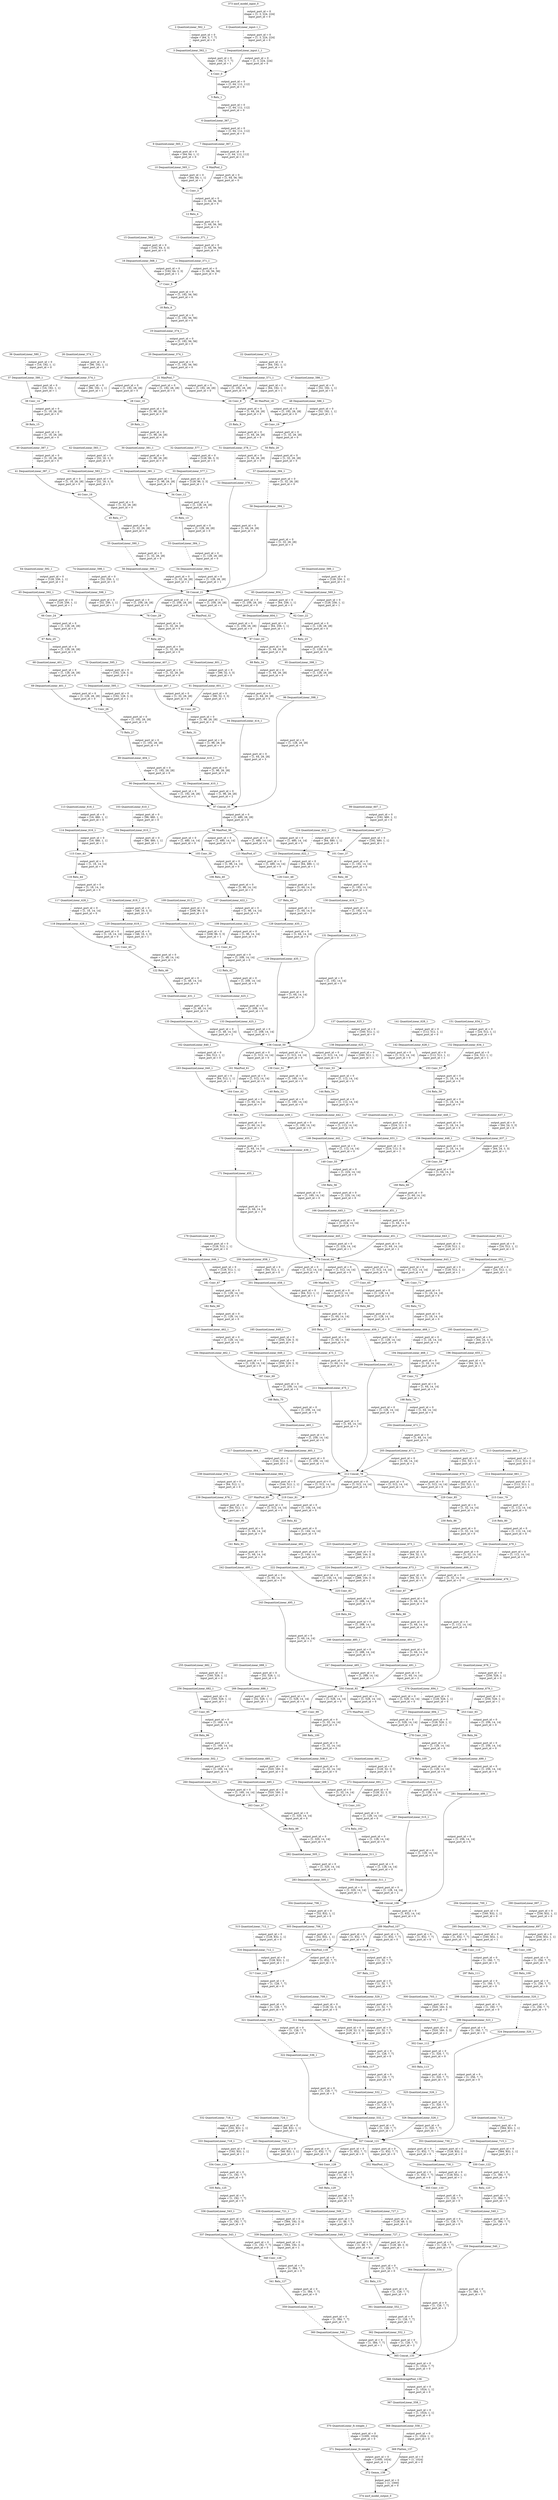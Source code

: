 strict digraph  {
"0 QuantizeLinear_input.1_1" [id=0, type=QuantizeLinear];
"1 DequantizeLinear_input.1_1" [id=1, type=DequantizeLinear];
"2 QuantizeLinear_562_1" [id=2, type=QuantizeLinear];
"3 DequantizeLinear_562_1" [id=3, type=DequantizeLinear];
"4 Conv_0" [id=4, type=Conv];
"5 Relu_1" [id=5, type=Relu];
"6 QuantizeLinear_367_1" [id=6, type=QuantizeLinear];
"7 DequantizeLinear_367_1" [id=7, type=DequantizeLinear];
"8 MaxPool_2" [id=8, type=MaxPool];
"9 QuantizeLinear_565_1" [id=9, type=QuantizeLinear];
"10 DequantizeLinear_565_1" [id=10, type=DequantizeLinear];
"11 Conv_3" [id=11, type=Conv];
"12 Relu_4" [id=12, type=Relu];
"13 QuantizeLinear_371_1" [id=13, type=QuantizeLinear];
"14 DequantizeLinear_371_1" [id=14, type=DequantizeLinear];
"15 QuantizeLinear_568_1" [id=15, type=QuantizeLinear];
"16 DequantizeLinear_568_1" [id=16, type=DequantizeLinear];
"17 Conv_5" [id=17, type=Conv];
"18 Relu_6" [id=18, type=Relu];
"19 QuantizeLinear_374_1" [id=19, type=QuantizeLinear];
"20 DequantizeLinear_374_1" [id=20, type=DequantizeLinear];
"21 MaxPool_7" [id=21, type=MaxPool];
"22 QuantizeLinear_571_1" [id=22, type=QuantizeLinear];
"23 DequantizeLinear_571_1" [id=23, type=DequantizeLinear];
"24 Conv_8" [id=24, type=Conv];
"25 Relu_9" [id=25, type=Relu];
"26 QuantizeLinear_574_1" [id=26, type=QuantizeLinear];
"27 DequantizeLinear_574_1" [id=27, type=DequantizeLinear];
"28 Conv_10" [id=28, type=Conv];
"29 Relu_11" [id=29, type=Relu];
"30 QuantizeLinear_381_1" [id=30, type=QuantizeLinear];
"31 DequantizeLinear_381_1" [id=31, type=DequantizeLinear];
"32 QuantizeLinear_577_1" [id=32, type=QuantizeLinear];
"33 DequantizeLinear_577_1" [id=33, type=DequantizeLinear];
"34 Conv_12" [id=34, type=Conv];
"35 Relu_13" [id=35, type=Relu];
"36 QuantizeLinear_580_1" [id=36, type=QuantizeLinear];
"37 DequantizeLinear_580_1" [id=37, type=DequantizeLinear];
"38 Conv_14" [id=38, type=Conv];
"39 Relu_15" [id=39, type=Relu];
"40 QuantizeLinear_387_1" [id=40, type=QuantizeLinear];
"41 DequantizeLinear_387_1" [id=41, type=DequantizeLinear];
"42 QuantizeLinear_583_1" [id=42, type=QuantizeLinear];
"43 DequantizeLinear_583_1" [id=43, type=DequantizeLinear];
"44 Conv_16" [id=44, type=Conv];
"45 Relu_17" [id=45, type=Relu];
"46 MaxPool_18" [id=46, type=MaxPool];
"47 QuantizeLinear_586_1" [id=47, type=QuantizeLinear];
"48 DequantizeLinear_586_1" [id=48, type=DequantizeLinear];
"49 Conv_19" [id=49, type=Conv];
"50 Relu_20" [id=50, type=Relu];
"51 QuantizeLinear_378_1" [id=51, type=QuantizeLinear];
"52 DequantizeLinear_378_1" [id=52, type=DequantizeLinear];
"53 QuantizeLinear_384_1" [id=53, type=QuantizeLinear];
"54 DequantizeLinear_384_1" [id=54, type=DequantizeLinear];
"55 QuantizeLinear_390_1" [id=55, type=QuantizeLinear];
"56 DequantizeLinear_390_1" [id=56, type=DequantizeLinear];
"57 QuantizeLinear_394_1" [id=57, type=QuantizeLinear];
"58 DequantizeLinear_394_1" [id=58, type=DequantizeLinear];
"59 Concat_21" [id=59, type=Concat];
"60 QuantizeLinear_589_1" [id=60, type=QuantizeLinear];
"61 DequantizeLinear_589_1" [id=61, type=DequantizeLinear];
"62 Conv_22" [id=62, type=Conv];
"63 Relu_23" [id=63, type=Relu];
"64 QuantizeLinear_592_1" [id=64, type=QuantizeLinear];
"65 DequantizeLinear_592_1" [id=65, type=DequantizeLinear];
"66 Conv_24" [id=66, type=Conv];
"67 Relu_25" [id=67, type=Relu];
"68 QuantizeLinear_401_1" [id=68, type=QuantizeLinear];
"69 DequantizeLinear_401_1" [id=69, type=DequantizeLinear];
"70 QuantizeLinear_595_1" [id=70, type=QuantizeLinear];
"71 DequantizeLinear_595_1" [id=71, type=DequantizeLinear];
"72 Conv_26" [id=72, type=Conv];
"73 Relu_27" [id=73, type=Relu];
"74 QuantizeLinear_598_1" [id=74, type=QuantizeLinear];
"75 DequantizeLinear_598_1" [id=75, type=DequantizeLinear];
"76 Conv_28" [id=76, type=Conv];
"77 Relu_29" [id=77, type=Relu];
"78 QuantizeLinear_407_1" [id=78, type=QuantizeLinear];
"79 DequantizeLinear_407_1" [id=79, type=DequantizeLinear];
"80 QuantizeLinear_601_1" [id=80, type=QuantizeLinear];
"81 DequantizeLinear_601_1" [id=81, type=DequantizeLinear];
"82 Conv_30" [id=82, type=Conv];
"83 Relu_31" [id=83, type=Relu];
"84 MaxPool_32" [id=84, type=MaxPool];
"85 QuantizeLinear_604_1" [id=85, type=QuantizeLinear];
"86 DequantizeLinear_604_1" [id=86, type=DequantizeLinear];
"87 Conv_33" [id=87, type=Conv];
"88 Relu_34" [id=88, type=Relu];
"89 QuantizeLinear_404_1" [id=89, type=QuantizeLinear];
"90 DequantizeLinear_404_1" [id=90, type=DequantizeLinear];
"91 QuantizeLinear_410_1" [id=91, type=QuantizeLinear];
"92 DequantizeLinear_410_1" [id=92, type=DequantizeLinear];
"93 QuantizeLinear_414_1" [id=93, type=QuantizeLinear];
"94 DequantizeLinear_414_1" [id=94, type=DequantizeLinear];
"95 QuantizeLinear_398_1" [id=95, type=QuantizeLinear];
"96 DequantizeLinear_398_1" [id=96, type=DequantizeLinear];
"97 Concat_35" [id=97, type=Concat];
"98 MaxPool_36" [id=98, type=MaxPool];
"99 QuantizeLinear_607_1" [id=99, type=QuantizeLinear];
"100 DequantizeLinear_607_1" [id=100, type=DequantizeLinear];
"101 Conv_37" [id=101, type=Conv];
"102 Relu_38" [id=102, type=Relu];
"103 QuantizeLinear_610_1" [id=103, type=QuantizeLinear];
"104 DequantizeLinear_610_1" [id=104, type=DequantizeLinear];
"105 Conv_39" [id=105, type=Conv];
"106 Relu_40" [id=106, type=Relu];
"107 QuantizeLinear_422_1" [id=107, type=QuantizeLinear];
"108 DequantizeLinear_422_1" [id=108, type=DequantizeLinear];
"109 QuantizeLinear_613_1" [id=109, type=QuantizeLinear];
"110 DequantizeLinear_613_1" [id=110, type=DequantizeLinear];
"111 Conv_41" [id=111, type=Conv];
"112 Relu_42" [id=112, type=Relu];
"113 QuantizeLinear_616_1" [id=113, type=QuantizeLinear];
"114 DequantizeLinear_616_1" [id=114, type=DequantizeLinear];
"115 Conv_43" [id=115, type=Conv];
"116 Relu_44" [id=116, type=Relu];
"117 QuantizeLinear_428_1" [id=117, type=QuantizeLinear];
"118 DequantizeLinear_428_1" [id=118, type=DequantizeLinear];
"119 QuantizeLinear_619_1" [id=119, type=QuantizeLinear];
"120 DequantizeLinear_619_1" [id=120, type=DequantizeLinear];
"121 Conv_45" [id=121, type=Conv];
"122 Relu_46" [id=122, type=Relu];
"123 MaxPool_47" [id=123, type=MaxPool];
"124 QuantizeLinear_622_1" [id=124, type=QuantizeLinear];
"125 DequantizeLinear_622_1" [id=125, type=DequantizeLinear];
"126 Conv_48" [id=126, type=Conv];
"127 Relu_49" [id=127, type=Relu];
"128 QuantizeLinear_435_1" [id=128, type=QuantizeLinear];
"129 DequantizeLinear_435_1" [id=129, type=DequantizeLinear];
"130 QuantizeLinear_419_1" [id=130, type=QuantizeLinear];
"131 DequantizeLinear_419_1" [id=131, type=DequantizeLinear];
"132 QuantizeLinear_425_1" [id=132, type=QuantizeLinear];
"133 DequantizeLinear_425_1" [id=133, type=DequantizeLinear];
"134 QuantizeLinear_431_1" [id=134, type=QuantizeLinear];
"135 DequantizeLinear_431_1" [id=135, type=DequantizeLinear];
"136 Concat_50" [id=136, type=Concat];
"137 QuantizeLinear_625_1" [id=137, type=QuantizeLinear];
"138 DequantizeLinear_625_1" [id=138, type=DequantizeLinear];
"139 Conv_51" [id=139, type=Conv];
"140 Relu_52" [id=140, type=Relu];
"141 QuantizeLinear_628_1" [id=141, type=QuantizeLinear];
"142 DequantizeLinear_628_1" [id=142, type=DequantizeLinear];
"143 Conv_53" [id=143, type=Conv];
"144 Relu_54" [id=144, type=Relu];
"145 QuantizeLinear_442_1" [id=145, type=QuantizeLinear];
"146 DequantizeLinear_442_1" [id=146, type=DequantizeLinear];
"147 QuantizeLinear_631_1" [id=147, type=QuantizeLinear];
"148 DequantizeLinear_631_1" [id=148, type=DequantizeLinear];
"149 Conv_55" [id=149, type=Conv];
"150 Relu_56" [id=150, type=Relu];
"151 QuantizeLinear_634_1" [id=151, type=QuantizeLinear];
"152 DequantizeLinear_634_1" [id=152, type=DequantizeLinear];
"153 Conv_57" [id=153, type=Conv];
"154 Relu_58" [id=154, type=Relu];
"155 QuantizeLinear_448_1" [id=155, type=QuantizeLinear];
"156 DequantizeLinear_448_1" [id=156, type=DequantizeLinear];
"157 QuantizeLinear_637_1" [id=157, type=QuantizeLinear];
"158 DequantizeLinear_637_1" [id=158, type=DequantizeLinear];
"159 Conv_59" [id=159, type=Conv];
"160 Relu_60" [id=160, type=Relu];
"161 MaxPool_61" [id=161, type=MaxPool];
"162 QuantizeLinear_640_1" [id=162, type=QuantizeLinear];
"163 DequantizeLinear_640_1" [id=163, type=DequantizeLinear];
"164 Conv_62" [id=164, type=Conv];
"165 Relu_63" [id=165, type=Relu];
"166 QuantizeLinear_445_1" [id=166, type=QuantizeLinear];
"167 DequantizeLinear_445_1" [id=167, type=DequantizeLinear];
"168 QuantizeLinear_451_1" [id=168, type=QuantizeLinear];
"169 DequantizeLinear_451_1" [id=169, type=DequantizeLinear];
"170 QuantizeLinear_455_1" [id=170, type=QuantizeLinear];
"171 DequantizeLinear_455_1" [id=171, type=DequantizeLinear];
"172 QuantizeLinear_439_1" [id=172, type=QuantizeLinear];
"173 DequantizeLinear_439_1" [id=173, type=DequantizeLinear];
"174 Concat_64" [id=174, type=Concat];
"175 QuantizeLinear_643_1" [id=175, type=QuantizeLinear];
"176 DequantizeLinear_643_1" [id=176, type=DequantizeLinear];
"177 Conv_65" [id=177, type=Conv];
"178 Relu_66" [id=178, type=Relu];
"179 QuantizeLinear_646_1" [id=179, type=QuantizeLinear];
"180 DequantizeLinear_646_1" [id=180, type=DequantizeLinear];
"181 Conv_67" [id=181, type=Conv];
"182 Relu_68" [id=182, type=Relu];
"183 QuantizeLinear_462_1" [id=183, type=QuantizeLinear];
"184 DequantizeLinear_462_1" [id=184, type=DequantizeLinear];
"185 QuantizeLinear_649_1" [id=185, type=QuantizeLinear];
"186 DequantizeLinear_649_1" [id=186, type=DequantizeLinear];
"187 Conv_69" [id=187, type=Conv];
"188 Relu_70" [id=188, type=Relu];
"189 QuantizeLinear_652_1" [id=189, type=QuantizeLinear];
"190 DequantizeLinear_652_1" [id=190, type=DequantizeLinear];
"191 Conv_71" [id=191, type=Conv];
"192 Relu_72" [id=192, type=Relu];
"193 QuantizeLinear_468_1" [id=193, type=QuantizeLinear];
"194 DequantizeLinear_468_1" [id=194, type=DequantizeLinear];
"195 QuantizeLinear_655_1" [id=195, type=QuantizeLinear];
"196 DequantizeLinear_655_1" [id=196, type=DequantizeLinear];
"197 Conv_73" [id=197, type=Conv];
"198 Relu_74" [id=198, type=Relu];
"199 MaxPool_75" [id=199, type=MaxPool];
"200 QuantizeLinear_658_1" [id=200, type=QuantizeLinear];
"201 DequantizeLinear_658_1" [id=201, type=DequantizeLinear];
"202 Conv_76" [id=202, type=Conv];
"203 Relu_77" [id=203, type=Relu];
"204 QuantizeLinear_471_1" [id=204, type=QuantizeLinear];
"205 DequantizeLinear_471_1" [id=205, type=DequantizeLinear];
"206 QuantizeLinear_465_1" [id=206, type=QuantizeLinear];
"207 DequantizeLinear_465_1" [id=207, type=DequantizeLinear];
"208 QuantizeLinear_459_1" [id=208, type=QuantizeLinear];
"209 DequantizeLinear_459_1" [id=209, type=DequantizeLinear];
"210 QuantizeLinear_475_1" [id=210, type=QuantizeLinear];
"211 DequantizeLinear_475_1" [id=211, type=DequantizeLinear];
"212 Concat_78" [id=212, type=Concat];
"213 QuantizeLinear_661_1" [id=213, type=QuantizeLinear];
"214 DequantizeLinear_661_1" [id=214, type=DequantizeLinear];
"215 Conv_79" [id=215, type=Conv];
"216 Relu_80" [id=216, type=Relu];
"217 QuantizeLinear_664_1" [id=217, type=QuantizeLinear];
"218 DequantizeLinear_664_1" [id=218, type=DequantizeLinear];
"219 Conv_81" [id=219, type=Conv];
"220 Relu_82" [id=220, type=Relu];
"221 QuantizeLinear_482_1" [id=221, type=QuantizeLinear];
"222 DequantizeLinear_482_1" [id=222, type=DequantizeLinear];
"223 QuantizeLinear_667_1" [id=223, type=QuantizeLinear];
"224 DequantizeLinear_667_1" [id=224, type=DequantizeLinear];
"225 Conv_83" [id=225, type=Conv];
"226 Relu_84" [id=226, type=Relu];
"227 QuantizeLinear_670_1" [id=227, type=QuantizeLinear];
"228 DequantizeLinear_670_1" [id=228, type=DequantizeLinear];
"229 Conv_85" [id=229, type=Conv];
"230 Relu_86" [id=230, type=Relu];
"231 QuantizeLinear_488_1" [id=231, type=QuantizeLinear];
"232 DequantizeLinear_488_1" [id=232, type=DequantizeLinear];
"233 QuantizeLinear_673_1" [id=233, type=QuantizeLinear];
"234 DequantizeLinear_673_1" [id=234, type=DequantizeLinear];
"235 Conv_87" [id=235, type=Conv];
"236 Relu_88" [id=236, type=Relu];
"237 MaxPool_89" [id=237, type=MaxPool];
"238 QuantizeLinear_676_1" [id=238, type=QuantizeLinear];
"239 DequantizeLinear_676_1" [id=239, type=DequantizeLinear];
"240 Conv_90" [id=240, type=Conv];
"241 Relu_91" [id=241, type=Relu];
"242 QuantizeLinear_495_1" [id=242, type=QuantizeLinear];
"243 DequantizeLinear_495_1" [id=243, type=DequantizeLinear];
"244 QuantizeLinear_479_1" [id=244, type=QuantizeLinear];
"245 DequantizeLinear_479_1" [id=245, type=DequantizeLinear];
"246 QuantizeLinear_485_1" [id=246, type=QuantizeLinear];
"247 DequantizeLinear_485_1" [id=247, type=DequantizeLinear];
"248 QuantizeLinear_491_1" [id=248, type=QuantizeLinear];
"249 DequantizeLinear_491_1" [id=249, type=DequantizeLinear];
"250 Concat_92" [id=250, type=Concat];
"251 QuantizeLinear_679_1" [id=251, type=QuantizeLinear];
"252 DequantizeLinear_679_1" [id=252, type=DequantizeLinear];
"253 Conv_93" [id=253, type=Conv];
"254 Relu_94" [id=254, type=Relu];
"255 QuantizeLinear_682_1" [id=255, type=QuantizeLinear];
"256 DequantizeLinear_682_1" [id=256, type=DequantizeLinear];
"257 Conv_95" [id=257, type=Conv];
"258 Relu_96" [id=258, type=Relu];
"259 QuantizeLinear_502_1" [id=259, type=QuantizeLinear];
"260 DequantizeLinear_502_1" [id=260, type=DequantizeLinear];
"261 QuantizeLinear_685_1" [id=261, type=QuantizeLinear];
"262 DequantizeLinear_685_1" [id=262, type=DequantizeLinear];
"263 Conv_97" [id=263, type=Conv];
"264 Relu_98" [id=264, type=Relu];
"265 QuantizeLinear_688_1" [id=265, type=QuantizeLinear];
"266 DequantizeLinear_688_1" [id=266, type=DequantizeLinear];
"267 Conv_99" [id=267, type=Conv];
"268 Relu_100" [id=268, type=Relu];
"269 QuantizeLinear_508_1" [id=269, type=QuantizeLinear];
"270 DequantizeLinear_508_1" [id=270, type=DequantizeLinear];
"271 QuantizeLinear_691_1" [id=271, type=QuantizeLinear];
"272 DequantizeLinear_691_1" [id=272, type=DequantizeLinear];
"273 Conv_101" [id=273, type=Conv];
"274 Relu_102" [id=274, type=Relu];
"275 MaxPool_103" [id=275, type=MaxPool];
"276 QuantizeLinear_694_1" [id=276, type=QuantizeLinear];
"277 DequantizeLinear_694_1" [id=277, type=DequantizeLinear];
"278 Conv_104" [id=278, type=Conv];
"279 Relu_105" [id=279, type=Relu];
"280 QuantizeLinear_499_1" [id=280, type=QuantizeLinear];
"281 DequantizeLinear_499_1" [id=281, type=DequantizeLinear];
"282 QuantizeLinear_505_1" [id=282, type=QuantizeLinear];
"283 DequantizeLinear_505_1" [id=283, type=DequantizeLinear];
"284 QuantizeLinear_511_1" [id=284, type=QuantizeLinear];
"285 DequantizeLinear_511_1" [id=285, type=DequantizeLinear];
"286 QuantizeLinear_515_1" [id=286, type=QuantizeLinear];
"287 DequantizeLinear_515_1" [id=287, type=DequantizeLinear];
"288 Concat_106" [id=288, type=Concat];
"289 MaxPool_107" [id=289, type=MaxPool];
"290 QuantizeLinear_697_1" [id=290, type=QuantizeLinear];
"291 DequantizeLinear_697_1" [id=291, type=DequantizeLinear];
"292 Conv_108" [id=292, type=Conv];
"293 Relu_109" [id=293, type=Relu];
"294 QuantizeLinear_700_1" [id=294, type=QuantizeLinear];
"295 DequantizeLinear_700_1" [id=295, type=DequantizeLinear];
"296 Conv_110" [id=296, type=Conv];
"297 Relu_111" [id=297, type=Relu];
"298 QuantizeLinear_523_1" [id=298, type=QuantizeLinear];
"299 DequantizeLinear_523_1" [id=299, type=DequantizeLinear];
"300 QuantizeLinear_703_1" [id=300, type=QuantizeLinear];
"301 DequantizeLinear_703_1" [id=301, type=DequantizeLinear];
"302 Conv_112" [id=302, type=Conv];
"303 Relu_113" [id=303, type=Relu];
"304 QuantizeLinear_706_1" [id=304, type=QuantizeLinear];
"305 DequantizeLinear_706_1" [id=305, type=DequantizeLinear];
"306 Conv_114" [id=306, type=Conv];
"307 Relu_115" [id=307, type=Relu];
"308 QuantizeLinear_529_1" [id=308, type=QuantizeLinear];
"309 DequantizeLinear_529_1" [id=309, type=DequantizeLinear];
"310 QuantizeLinear_709_1" [id=310, type=QuantizeLinear];
"311 DequantizeLinear_709_1" [id=311, type=DequantizeLinear];
"312 Conv_116" [id=312, type=Conv];
"313 Relu_117" [id=313, type=Relu];
"314 MaxPool_118" [id=314, type=MaxPool];
"315 QuantizeLinear_712_1" [id=315, type=QuantizeLinear];
"316 DequantizeLinear_712_1" [id=316, type=DequantizeLinear];
"317 Conv_119" [id=317, type=Conv];
"318 Relu_120" [id=318, type=Relu];
"319 QuantizeLinear_532_1" [id=319, type=QuantizeLinear];
"320 DequantizeLinear_532_1" [id=320, type=DequantizeLinear];
"321 QuantizeLinear_536_1" [id=321, type=QuantizeLinear];
"322 DequantizeLinear_536_1" [id=322, type=DequantizeLinear];
"323 QuantizeLinear_520_1" [id=323, type=QuantizeLinear];
"324 DequantizeLinear_520_1" [id=324, type=DequantizeLinear];
"325 QuantizeLinear_526_1" [id=325, type=QuantizeLinear];
"326 DequantizeLinear_526_1" [id=326, type=DequantizeLinear];
"327 Concat_121" [id=327, type=Concat];
"328 QuantizeLinear_715_1" [id=328, type=QuantizeLinear];
"329 DequantizeLinear_715_1" [id=329, type=DequantizeLinear];
"330 Conv_122" [id=330, type=Conv];
"331 Relu_123" [id=331, type=Relu];
"332 QuantizeLinear_718_1" [id=332, type=QuantizeLinear];
"333 DequantizeLinear_718_1" [id=333, type=DequantizeLinear];
"334 Conv_124" [id=334, type=Conv];
"335 Relu_125" [id=335, type=Relu];
"336 QuantizeLinear_543_1" [id=336, type=QuantizeLinear];
"337 DequantizeLinear_543_1" [id=337, type=DequantizeLinear];
"338 QuantizeLinear_721_1" [id=338, type=QuantizeLinear];
"339 DequantizeLinear_721_1" [id=339, type=DequantizeLinear];
"340 Conv_126" [id=340, type=Conv];
"341 Relu_127" [id=341, type=Relu];
"342 QuantizeLinear_724_1" [id=342, type=QuantizeLinear];
"343 DequantizeLinear_724_1" [id=343, type=DequantizeLinear];
"344 Conv_128" [id=344, type=Conv];
"345 Relu_129" [id=345, type=Relu];
"346 QuantizeLinear_549_1" [id=346, type=QuantizeLinear];
"347 DequantizeLinear_549_1" [id=347, type=DequantizeLinear];
"348 QuantizeLinear_727_1" [id=348, type=QuantizeLinear];
"349 DequantizeLinear_727_1" [id=349, type=DequantizeLinear];
"350 Conv_130" [id=350, type=Conv];
"351 Relu_131" [id=351, type=Relu];
"352 MaxPool_132" [id=352, type=MaxPool];
"353 QuantizeLinear_730_1" [id=353, type=QuantizeLinear];
"354 DequantizeLinear_730_1" [id=354, type=DequantizeLinear];
"355 Conv_133" [id=355, type=Conv];
"356 Relu_134" [id=356, type=Relu];
"357 QuantizeLinear_540_1" [id=357, type=QuantizeLinear];
"358 DequantizeLinear_540_1" [id=358, type=DequantizeLinear];
"359 QuantizeLinear_546_1" [id=359, type=QuantizeLinear];
"360 DequantizeLinear_546_1" [id=360, type=DequantizeLinear];
"361 QuantizeLinear_552_1" [id=361, type=QuantizeLinear];
"362 DequantizeLinear_552_1" [id=362, type=DequantizeLinear];
"363 QuantizeLinear_556_1" [id=363, type=QuantizeLinear];
"364 DequantizeLinear_556_1" [id=364, type=DequantizeLinear];
"365 Concat_135" [id=365, type=Concat];
"366 GlobalAveragePool_136" [id=366, type=GlobalAveragePool];
"367 QuantizeLinear_558_1" [id=367, type=QuantizeLinear];
"368 DequantizeLinear_558_1" [id=368, type=DequantizeLinear];
"369 Flatten_137" [id=369, type=Flatten];
"370 QuantizeLinear_fc.weight_1" [id=370, type=QuantizeLinear];
"371 DequantizeLinear_fc.weight_1" [id=371, type=DequantizeLinear];
"372 Gemm_138" [id=372, type=Gemm];
"373 nncf_model_input_0" [id=373, type=nncf_model_input];
"374 nncf_model_output_0" [id=374, type=nncf_model_output];
"0 QuantizeLinear_input.1_1" -> "1 DequantizeLinear_input.1_1"  [label="output_port_id = 0 \n shape = [1, 3, 224, 224] \n input_port_id = 0 \n ", style=dashed];
"1 DequantizeLinear_input.1_1" -> "4 Conv_0"  [label="output_port_id = 0 \n shape = [1, 3, 224, 224] \n input_port_id = 0 \n ", style=solid];
"2 QuantizeLinear_562_1" -> "3 DequantizeLinear_562_1"  [label="output_port_id = 0 \n shape = [64, 3, 7, 7] \n input_port_id = 0 \n ", style=dashed];
"3 DequantizeLinear_562_1" -> "4 Conv_0"  [label="output_port_id = 0 \n shape = [64, 3, 7, 7] \n input_port_id = 1 \n ", style=solid];
"4 Conv_0" -> "5 Relu_1"  [label="output_port_id = 0 \n shape = [1, 64, 112, 112] \n input_port_id = 0 \n ", style=solid];
"5 Relu_1" -> "6 QuantizeLinear_367_1"  [label="output_port_id = 0 \n shape = [1, 64, 112, 112] \n input_port_id = 0 \n ", style=solid];
"6 QuantizeLinear_367_1" -> "7 DequantizeLinear_367_1"  [label="output_port_id = 0 \n shape = [1, 64, 112, 112] \n input_port_id = 0 \n ", style=dashed];
"7 DequantizeLinear_367_1" -> "8 MaxPool_2"  [label="output_port_id = 0 \n shape = [1, 64, 112, 112] \n input_port_id = 0 \n ", style=solid];
"8 MaxPool_2" -> "11 Conv_3"  [label="output_port_id = 0 \n shape = [1, 64, 56, 56] \n input_port_id = 0 \n ", style=solid];
"9 QuantizeLinear_565_1" -> "10 DequantizeLinear_565_1"  [label="output_port_id = 0 \n shape = [64, 64, 1, 1] \n input_port_id = 0 \n ", style=dashed];
"10 DequantizeLinear_565_1" -> "11 Conv_3"  [label="output_port_id = 0 \n shape = [64, 64, 1, 1] \n input_port_id = 1 \n ", style=solid];
"11 Conv_3" -> "12 Relu_4"  [label="output_port_id = 0 \n shape = [1, 64, 56, 56] \n input_port_id = 0 \n ", style=solid];
"12 Relu_4" -> "13 QuantizeLinear_371_1"  [label="output_port_id = 0 \n shape = [1, 64, 56, 56] \n input_port_id = 0 \n ", style=solid];
"13 QuantizeLinear_371_1" -> "14 DequantizeLinear_371_1"  [label="output_port_id = 0 \n shape = [1, 64, 56, 56] \n input_port_id = 0 \n ", style=dashed];
"14 DequantizeLinear_371_1" -> "17 Conv_5"  [label="output_port_id = 0 \n shape = [1, 64, 56, 56] \n input_port_id = 0 \n ", style=solid];
"15 QuantizeLinear_568_1" -> "16 DequantizeLinear_568_1"  [label="output_port_id = 0 \n shape = [192, 64, 3, 3] \n input_port_id = 0 \n ", style=dashed];
"16 DequantizeLinear_568_1" -> "17 Conv_5"  [label="output_port_id = 0 \n shape = [192, 64, 3, 3] \n input_port_id = 1 \n ", style=solid];
"17 Conv_5" -> "18 Relu_6"  [label="output_port_id = 0 \n shape = [1, 192, 56, 56] \n input_port_id = 0 \n ", style=solid];
"18 Relu_6" -> "19 QuantizeLinear_374_1"  [label="output_port_id = 0 \n shape = [1, 192, 56, 56] \n input_port_id = 0 \n ", style=solid];
"19 QuantizeLinear_374_1" -> "20 DequantizeLinear_374_1"  [label="output_port_id = 0 \n shape = [1, 192, 56, 56] \n input_port_id = 0 \n ", style=dashed];
"20 DequantizeLinear_374_1" -> "21 MaxPool_7"  [label="output_port_id = 0 \n shape = [1, 192, 56, 56] \n input_port_id = 0 \n ", style=solid];
"21 MaxPool_7" -> "24 Conv_8"  [label="output_port_id = 0 \n shape = [1, 192, 28, 28] \n input_port_id = 0 \n ", style=solid];
"21 MaxPool_7" -> "28 Conv_10"  [label="output_port_id = 0 \n shape = [1, 192, 28, 28] \n input_port_id = 0 \n ", style=solid];
"21 MaxPool_7" -> "38 Conv_14"  [label="output_port_id = 0 \n shape = [1, 192, 28, 28] \n input_port_id = 0 \n ", style=solid];
"21 MaxPool_7" -> "46 MaxPool_18"  [label="output_port_id = 0 \n shape = [1, 192, 28, 28] \n input_port_id = 0 \n ", style=solid];
"22 QuantizeLinear_571_1" -> "23 DequantizeLinear_571_1"  [label="output_port_id = 0 \n shape = [64, 192, 1, 1] \n input_port_id = 0 \n ", style=dashed];
"23 DequantizeLinear_571_1" -> "24 Conv_8"  [label="output_port_id = 0 \n shape = [64, 192, 1, 1] \n input_port_id = 1 \n ", style=solid];
"24 Conv_8" -> "25 Relu_9"  [label="output_port_id = 0 \n shape = [1, 64, 28, 28] \n input_port_id = 0 \n ", style=solid];
"25 Relu_9" -> "51 QuantizeLinear_378_1"  [label="output_port_id = 0 \n shape = [1, 64, 28, 28] \n input_port_id = 0 \n ", style=solid];
"26 QuantizeLinear_574_1" -> "27 DequantizeLinear_574_1"  [label="output_port_id = 0 \n shape = [96, 192, 1, 1] \n input_port_id = 0 \n ", style=dashed];
"27 DequantizeLinear_574_1" -> "28 Conv_10"  [label="output_port_id = 0 \n shape = [96, 192, 1, 1] \n input_port_id = 1 \n ", style=solid];
"28 Conv_10" -> "29 Relu_11"  [label="output_port_id = 0 \n shape = [1, 96, 28, 28] \n input_port_id = 0 \n ", style=solid];
"29 Relu_11" -> "30 QuantizeLinear_381_1"  [label="output_port_id = 0 \n shape = [1, 96, 28, 28] \n input_port_id = 0 \n ", style=solid];
"30 QuantizeLinear_381_1" -> "31 DequantizeLinear_381_1"  [label="output_port_id = 0 \n shape = [1, 96, 28, 28] \n input_port_id = 0 \n ", style=dashed];
"31 DequantizeLinear_381_1" -> "34 Conv_12"  [label="output_port_id = 0 \n shape = [1, 96, 28, 28] \n input_port_id = 0 \n ", style=solid];
"32 QuantizeLinear_577_1" -> "33 DequantizeLinear_577_1"  [label="output_port_id = 0 \n shape = [128, 96, 3, 3] \n input_port_id = 0 \n ", style=dashed];
"33 DequantizeLinear_577_1" -> "34 Conv_12"  [label="output_port_id = 0 \n shape = [128, 96, 3, 3] \n input_port_id = 1 \n ", style=solid];
"34 Conv_12" -> "35 Relu_13"  [label="output_port_id = 0 \n shape = [1, 128, 28, 28] \n input_port_id = 0 \n ", style=solid];
"35 Relu_13" -> "53 QuantizeLinear_384_1"  [label="output_port_id = 0 \n shape = [1, 128, 28, 28] \n input_port_id = 0 \n ", style=solid];
"36 QuantizeLinear_580_1" -> "37 DequantizeLinear_580_1"  [label="output_port_id = 0 \n shape = [16, 192, 1, 1] \n input_port_id = 0 \n ", style=dashed];
"37 DequantizeLinear_580_1" -> "38 Conv_14"  [label="output_port_id = 0 \n shape = [16, 192, 1, 1] \n input_port_id = 1 \n ", style=solid];
"38 Conv_14" -> "39 Relu_15"  [label="output_port_id = 0 \n shape = [1, 16, 28, 28] \n input_port_id = 0 \n ", style=solid];
"39 Relu_15" -> "40 QuantizeLinear_387_1"  [label="output_port_id = 0 \n shape = [1, 16, 28, 28] \n input_port_id = 0 \n ", style=solid];
"40 QuantizeLinear_387_1" -> "41 DequantizeLinear_387_1"  [label="output_port_id = 0 \n shape = [1, 16, 28, 28] \n input_port_id = 0 \n ", style=dashed];
"41 DequantizeLinear_387_1" -> "44 Conv_16"  [label="output_port_id = 0 \n shape = [1, 16, 28, 28] \n input_port_id = 0 \n ", style=solid];
"42 QuantizeLinear_583_1" -> "43 DequantizeLinear_583_1"  [label="output_port_id = 0 \n shape = [32, 16, 3, 3] \n input_port_id = 0 \n ", style=dashed];
"43 DequantizeLinear_583_1" -> "44 Conv_16"  [label="output_port_id = 0 \n shape = [32, 16, 3, 3] \n input_port_id = 1 \n ", style=solid];
"44 Conv_16" -> "45 Relu_17"  [label="output_port_id = 0 \n shape = [1, 32, 28, 28] \n input_port_id = 0 \n ", style=solid];
"45 Relu_17" -> "55 QuantizeLinear_390_1"  [label="output_port_id = 0 \n shape = [1, 32, 28, 28] \n input_port_id = 0 \n ", style=solid];
"46 MaxPool_18" -> "49 Conv_19"  [label="output_port_id = 0 \n shape = [1, 192, 28, 28] \n input_port_id = 0 \n ", style=solid];
"47 QuantizeLinear_586_1" -> "48 DequantizeLinear_586_1"  [label="output_port_id = 0 \n shape = [32, 192, 1, 1] \n input_port_id = 0 \n ", style=dashed];
"48 DequantizeLinear_586_1" -> "49 Conv_19"  [label="output_port_id = 0 \n shape = [32, 192, 1, 1] \n input_port_id = 1 \n ", style=solid];
"49 Conv_19" -> "50 Relu_20"  [label="output_port_id = 0 \n shape = [1, 32, 28, 28] \n input_port_id = 0 \n ", style=solid];
"50 Relu_20" -> "57 QuantizeLinear_394_1"  [label="output_port_id = 0 \n shape = [1, 32, 28, 28] \n input_port_id = 0 \n ", style=solid];
"51 QuantizeLinear_378_1" -> "52 DequantizeLinear_378_1"  [label="output_port_id = 0 \n shape = [1, 64, 28, 28] \n input_port_id = 0 \n ", style=dashed];
"52 DequantizeLinear_378_1" -> "59 Concat_21"  [label="output_port_id = 0 \n shape = [1, 64, 28, 28] \n input_port_id = 0 \n ", style=solid];
"53 QuantizeLinear_384_1" -> "54 DequantizeLinear_384_1"  [label="output_port_id = 0 \n shape = [1, 128, 28, 28] \n input_port_id = 0 \n ", style=dashed];
"54 DequantizeLinear_384_1" -> "59 Concat_21"  [label="output_port_id = 0 \n shape = [1, 128, 28, 28] \n input_port_id = 1 \n ", style=solid];
"55 QuantizeLinear_390_1" -> "56 DequantizeLinear_390_1"  [label="output_port_id = 0 \n shape = [1, 32, 28, 28] \n input_port_id = 0 \n ", style=dashed];
"56 DequantizeLinear_390_1" -> "59 Concat_21"  [label="output_port_id = 0 \n shape = [1, 32, 28, 28] \n input_port_id = 2 \n ", style=solid];
"57 QuantizeLinear_394_1" -> "58 DequantizeLinear_394_1"  [label="output_port_id = 0 \n shape = [1, 32, 28, 28] \n input_port_id = 0 \n ", style=dashed];
"58 DequantizeLinear_394_1" -> "59 Concat_21"  [label="output_port_id = 0 \n shape = [1, 32, 28, 28] \n input_port_id = 3 \n ", style=solid];
"59 Concat_21" -> "62 Conv_22"  [label="output_port_id = 0 \n shape = [1, 256, 28, 28] \n input_port_id = 0 \n ", style=solid];
"59 Concat_21" -> "66 Conv_24"  [label="output_port_id = 0 \n shape = [1, 256, 28, 28] \n input_port_id = 0 \n ", style=solid];
"59 Concat_21" -> "76 Conv_28"  [label="output_port_id = 0 \n shape = [1, 256, 28, 28] \n input_port_id = 0 \n ", style=solid];
"59 Concat_21" -> "84 MaxPool_32"  [label="output_port_id = 0 \n shape = [1, 256, 28, 28] \n input_port_id = 0 \n ", style=solid];
"60 QuantizeLinear_589_1" -> "61 DequantizeLinear_589_1"  [label="output_port_id = 0 \n shape = [128, 256, 1, 1] \n input_port_id = 0 \n ", style=dashed];
"61 DequantizeLinear_589_1" -> "62 Conv_22"  [label="output_port_id = 0 \n shape = [128, 256, 1, 1] \n input_port_id = 1 \n ", style=solid];
"62 Conv_22" -> "63 Relu_23"  [label="output_port_id = 0 \n shape = [1, 128, 28, 28] \n input_port_id = 0 \n ", style=solid];
"63 Relu_23" -> "95 QuantizeLinear_398_1"  [label="output_port_id = 0 \n shape = [1, 128, 28, 28] \n input_port_id = 0 \n ", style=solid];
"64 QuantizeLinear_592_1" -> "65 DequantizeLinear_592_1"  [label="output_port_id = 0 \n shape = [128, 256, 1, 1] \n input_port_id = 0 \n ", style=dashed];
"65 DequantizeLinear_592_1" -> "66 Conv_24"  [label="output_port_id = 0 \n shape = [128, 256, 1, 1] \n input_port_id = 1 \n ", style=solid];
"66 Conv_24" -> "67 Relu_25"  [label="output_port_id = 0 \n shape = [1, 128, 28, 28] \n input_port_id = 0 \n ", style=solid];
"67 Relu_25" -> "68 QuantizeLinear_401_1"  [label="output_port_id = 0 \n shape = [1, 128, 28, 28] \n input_port_id = 0 \n ", style=solid];
"68 QuantizeLinear_401_1" -> "69 DequantizeLinear_401_1"  [label="output_port_id = 0 \n shape = [1, 128, 28, 28] \n input_port_id = 0 \n ", style=dashed];
"69 DequantizeLinear_401_1" -> "72 Conv_26"  [label="output_port_id = 0 \n shape = [1, 128, 28, 28] \n input_port_id = 0 \n ", style=solid];
"70 QuantizeLinear_595_1" -> "71 DequantizeLinear_595_1"  [label="output_port_id = 0 \n shape = [192, 128, 3, 3] \n input_port_id = 0 \n ", style=dashed];
"71 DequantizeLinear_595_1" -> "72 Conv_26"  [label="output_port_id = 0 \n shape = [192, 128, 3, 3] \n input_port_id = 1 \n ", style=solid];
"72 Conv_26" -> "73 Relu_27"  [label="output_port_id = 0 \n shape = [1, 192, 28, 28] \n input_port_id = 0 \n ", style=solid];
"73 Relu_27" -> "89 QuantizeLinear_404_1"  [label="output_port_id = 0 \n shape = [1, 192, 28, 28] \n input_port_id = 0 \n ", style=solid];
"74 QuantizeLinear_598_1" -> "75 DequantizeLinear_598_1"  [label="output_port_id = 0 \n shape = [32, 256, 1, 1] \n input_port_id = 0 \n ", style=dashed];
"75 DequantizeLinear_598_1" -> "76 Conv_28"  [label="output_port_id = 0 \n shape = [32, 256, 1, 1] \n input_port_id = 1 \n ", style=solid];
"76 Conv_28" -> "77 Relu_29"  [label="output_port_id = 0 \n shape = [1, 32, 28, 28] \n input_port_id = 0 \n ", style=solid];
"77 Relu_29" -> "78 QuantizeLinear_407_1"  [label="output_port_id = 0 \n shape = [1, 32, 28, 28] \n input_port_id = 0 \n ", style=solid];
"78 QuantizeLinear_407_1" -> "79 DequantizeLinear_407_1"  [label="output_port_id = 0 \n shape = [1, 32, 28, 28] \n input_port_id = 0 \n ", style=dashed];
"79 DequantizeLinear_407_1" -> "82 Conv_30"  [label="output_port_id = 0 \n shape = [1, 32, 28, 28] \n input_port_id = 0 \n ", style=solid];
"80 QuantizeLinear_601_1" -> "81 DequantizeLinear_601_1"  [label="output_port_id = 0 \n shape = [96, 32, 3, 3] \n input_port_id = 0 \n ", style=dashed];
"81 DequantizeLinear_601_1" -> "82 Conv_30"  [label="output_port_id = 0 \n shape = [96, 32, 3, 3] \n input_port_id = 1 \n ", style=solid];
"82 Conv_30" -> "83 Relu_31"  [label="output_port_id = 0 \n shape = [1, 96, 28, 28] \n input_port_id = 0 \n ", style=solid];
"83 Relu_31" -> "91 QuantizeLinear_410_1"  [label="output_port_id = 0 \n shape = [1, 96, 28, 28] \n input_port_id = 0 \n ", style=solid];
"84 MaxPool_32" -> "87 Conv_33"  [label="output_port_id = 0 \n shape = [1, 256, 28, 28] \n input_port_id = 0 \n ", style=solid];
"85 QuantizeLinear_604_1" -> "86 DequantizeLinear_604_1"  [label="output_port_id = 0 \n shape = [64, 256, 1, 1] \n input_port_id = 0 \n ", style=dashed];
"86 DequantizeLinear_604_1" -> "87 Conv_33"  [label="output_port_id = 0 \n shape = [64, 256, 1, 1] \n input_port_id = 1 \n ", style=solid];
"87 Conv_33" -> "88 Relu_34"  [label="output_port_id = 0 \n shape = [1, 64, 28, 28] \n input_port_id = 0 \n ", style=solid];
"88 Relu_34" -> "93 QuantizeLinear_414_1"  [label="output_port_id = 0 \n shape = [1, 64, 28, 28] \n input_port_id = 0 \n ", style=solid];
"89 QuantizeLinear_404_1" -> "90 DequantizeLinear_404_1"  [label="output_port_id = 0 \n shape = [1, 192, 28, 28] \n input_port_id = 0 \n ", style=dashed];
"90 DequantizeLinear_404_1" -> "97 Concat_35"  [label="output_port_id = 0 \n shape = [1, 192, 28, 28] \n input_port_id = 1 \n ", style=solid];
"91 QuantizeLinear_410_1" -> "92 DequantizeLinear_410_1"  [label="output_port_id = 0 \n shape = [1, 96, 28, 28] \n input_port_id = 0 \n ", style=dashed];
"92 DequantizeLinear_410_1" -> "97 Concat_35"  [label="output_port_id = 0 \n shape = [1, 96, 28, 28] \n input_port_id = 2 \n ", style=solid];
"93 QuantizeLinear_414_1" -> "94 DequantizeLinear_414_1"  [label="output_port_id = 0 \n shape = [1, 64, 28, 28] \n input_port_id = 0 \n ", style=dashed];
"94 DequantizeLinear_414_1" -> "97 Concat_35"  [label="output_port_id = 0 \n shape = [1, 64, 28, 28] \n input_port_id = 3 \n ", style=solid];
"95 QuantizeLinear_398_1" -> "96 DequantizeLinear_398_1"  [label="output_port_id = 0 \n shape = [1, 128, 28, 28] \n input_port_id = 0 \n ", style=dashed];
"96 DequantizeLinear_398_1" -> "97 Concat_35"  [label="output_port_id = 0 \n shape = [1, 128, 28, 28] \n input_port_id = 0 \n ", style=solid];
"97 Concat_35" -> "98 MaxPool_36"  [label="output_port_id = 0 \n shape = [1, 480, 28, 28] \n input_port_id = 0 \n ", style=solid];
"98 MaxPool_36" -> "101 Conv_37"  [label="output_port_id = 0 \n shape = [1, 480, 14, 14] \n input_port_id = 0 \n ", style=solid];
"98 MaxPool_36" -> "105 Conv_39"  [label="output_port_id = 0 \n shape = [1, 480, 14, 14] \n input_port_id = 0 \n ", style=solid];
"98 MaxPool_36" -> "115 Conv_43"  [label="output_port_id = 0 \n shape = [1, 480, 14, 14] \n input_port_id = 0 \n ", style=solid];
"98 MaxPool_36" -> "123 MaxPool_47"  [label="output_port_id = 0 \n shape = [1, 480, 14, 14] \n input_port_id = 0 \n ", style=solid];
"99 QuantizeLinear_607_1" -> "100 DequantizeLinear_607_1"  [label="output_port_id = 0 \n shape = [192, 480, 1, 1] \n input_port_id = 0 \n ", style=dashed];
"100 DequantizeLinear_607_1" -> "101 Conv_37"  [label="output_port_id = 0 \n shape = [192, 480, 1, 1] \n input_port_id = 1 \n ", style=solid];
"101 Conv_37" -> "102 Relu_38"  [label="output_port_id = 0 \n shape = [1, 192, 14, 14] \n input_port_id = 0 \n ", style=solid];
"102 Relu_38" -> "130 QuantizeLinear_419_1"  [label="output_port_id = 0 \n shape = [1, 192, 14, 14] \n input_port_id = 0 \n ", style=solid];
"103 QuantizeLinear_610_1" -> "104 DequantizeLinear_610_1"  [label="output_port_id = 0 \n shape = [96, 480, 1, 1] \n input_port_id = 0 \n ", style=dashed];
"104 DequantizeLinear_610_1" -> "105 Conv_39"  [label="output_port_id = 0 \n shape = [96, 480, 1, 1] \n input_port_id = 1 \n ", style=solid];
"105 Conv_39" -> "106 Relu_40"  [label="output_port_id = 0 \n shape = [1, 96, 14, 14] \n input_port_id = 0 \n ", style=solid];
"106 Relu_40" -> "107 QuantizeLinear_422_1"  [label="output_port_id = 0 \n shape = [1, 96, 14, 14] \n input_port_id = 0 \n ", style=solid];
"107 QuantizeLinear_422_1" -> "108 DequantizeLinear_422_1"  [label="output_port_id = 0 \n shape = [1, 96, 14, 14] \n input_port_id = 0 \n ", style=dashed];
"108 DequantizeLinear_422_1" -> "111 Conv_41"  [label="output_port_id = 0 \n shape = [1, 96, 14, 14] \n input_port_id = 0 \n ", style=solid];
"109 QuantizeLinear_613_1" -> "110 DequantizeLinear_613_1"  [label="output_port_id = 0 \n shape = [208, 96, 3, 3] \n input_port_id = 0 \n ", style=dashed];
"110 DequantizeLinear_613_1" -> "111 Conv_41"  [label="output_port_id = 0 \n shape = [208, 96, 3, 3] \n input_port_id = 1 \n ", style=solid];
"111 Conv_41" -> "112 Relu_42"  [label="output_port_id = 0 \n shape = [1, 208, 14, 14] \n input_port_id = 0 \n ", style=solid];
"112 Relu_42" -> "132 QuantizeLinear_425_1"  [label="output_port_id = 0 \n shape = [1, 208, 14, 14] \n input_port_id = 0 \n ", style=solid];
"113 QuantizeLinear_616_1" -> "114 DequantizeLinear_616_1"  [label="output_port_id = 0 \n shape = [16, 480, 1, 1] \n input_port_id = 0 \n ", style=dashed];
"114 DequantizeLinear_616_1" -> "115 Conv_43"  [label="output_port_id = 0 \n shape = [16, 480, 1, 1] \n input_port_id = 1 \n ", style=solid];
"115 Conv_43" -> "116 Relu_44"  [label="output_port_id = 0 \n shape = [1, 16, 14, 14] \n input_port_id = 0 \n ", style=solid];
"116 Relu_44" -> "117 QuantizeLinear_428_1"  [label="output_port_id = 0 \n shape = [1, 16, 14, 14] \n input_port_id = 0 \n ", style=solid];
"117 QuantizeLinear_428_1" -> "118 DequantizeLinear_428_1"  [label="output_port_id = 0 \n shape = [1, 16, 14, 14] \n input_port_id = 0 \n ", style=dashed];
"118 DequantizeLinear_428_1" -> "121 Conv_45"  [label="output_port_id = 0 \n shape = [1, 16, 14, 14] \n input_port_id = 0 \n ", style=solid];
"119 QuantizeLinear_619_1" -> "120 DequantizeLinear_619_1"  [label="output_port_id = 0 \n shape = [48, 16, 3, 3] \n input_port_id = 0 \n ", style=dashed];
"120 DequantizeLinear_619_1" -> "121 Conv_45"  [label="output_port_id = 0 \n shape = [48, 16, 3, 3] \n input_port_id = 1 \n ", style=solid];
"121 Conv_45" -> "122 Relu_46"  [label="output_port_id = 0 \n shape = [1, 48, 14, 14] \n input_port_id = 0 \n ", style=solid];
"122 Relu_46" -> "134 QuantizeLinear_431_1"  [label="output_port_id = 0 \n shape = [1, 48, 14, 14] \n input_port_id = 0 \n ", style=solid];
"123 MaxPool_47" -> "126 Conv_48"  [label="output_port_id = 0 \n shape = [1, 480, 14, 14] \n input_port_id = 0 \n ", style=solid];
"124 QuantizeLinear_622_1" -> "125 DequantizeLinear_622_1"  [label="output_port_id = 0 \n shape = [64, 480, 1, 1] \n input_port_id = 0 \n ", style=dashed];
"125 DequantizeLinear_622_1" -> "126 Conv_48"  [label="output_port_id = 0 \n shape = [64, 480, 1, 1] \n input_port_id = 1 \n ", style=solid];
"126 Conv_48" -> "127 Relu_49"  [label="output_port_id = 0 \n shape = [1, 64, 14, 14] \n input_port_id = 0 \n ", style=solid];
"127 Relu_49" -> "128 QuantizeLinear_435_1"  [label="output_port_id = 0 \n shape = [1, 64, 14, 14] \n input_port_id = 0 \n ", style=solid];
"128 QuantizeLinear_435_1" -> "129 DequantizeLinear_435_1"  [label="output_port_id = 0 \n shape = [1, 64, 14, 14] \n input_port_id = 0 \n ", style=dashed];
"129 DequantizeLinear_435_1" -> "136 Concat_50"  [label="output_port_id = 0 \n shape = [1, 64, 14, 14] \n input_port_id = 3 \n ", style=solid];
"130 QuantizeLinear_419_1" -> "131 DequantizeLinear_419_1"  [label="output_port_id = 0 \n shape = [1, 192, 14, 14] \n input_port_id = 0 \n ", style=dashed];
"131 DequantizeLinear_419_1" -> "136 Concat_50"  [label="output_port_id = 0 \n shape = [1, 192, 14, 14] \n input_port_id = 0 \n ", style=solid];
"132 QuantizeLinear_425_1" -> "133 DequantizeLinear_425_1"  [label="output_port_id = 0 \n shape = [1, 208, 14, 14] \n input_port_id = 0 \n ", style=dashed];
"133 DequantizeLinear_425_1" -> "136 Concat_50"  [label="output_port_id = 0 \n shape = [1, 208, 14, 14] \n input_port_id = 1 \n ", style=solid];
"134 QuantizeLinear_431_1" -> "135 DequantizeLinear_431_1"  [label="output_port_id = 0 \n shape = [1, 48, 14, 14] \n input_port_id = 0 \n ", style=dashed];
"135 DequantizeLinear_431_1" -> "136 Concat_50"  [label="output_port_id = 0 \n shape = [1, 48, 14, 14] \n input_port_id = 2 \n ", style=solid];
"136 Concat_50" -> "139 Conv_51"  [label="output_port_id = 0 \n shape = [1, 512, 14, 14] \n input_port_id = 0 \n ", style=solid];
"136 Concat_50" -> "143 Conv_53"  [label="output_port_id = 0 \n shape = [1, 512, 14, 14] \n input_port_id = 0 \n ", style=solid];
"136 Concat_50" -> "153 Conv_57"  [label="output_port_id = 0 \n shape = [1, 512, 14, 14] \n input_port_id = 0 \n ", style=solid];
"136 Concat_50" -> "161 MaxPool_61"  [label="output_port_id = 0 \n shape = [1, 512, 14, 14] \n input_port_id = 0 \n ", style=solid];
"137 QuantizeLinear_625_1" -> "138 DequantizeLinear_625_1"  [label="output_port_id = 0 \n shape = [160, 512, 1, 1] \n input_port_id = 0 \n ", style=dashed];
"138 DequantizeLinear_625_1" -> "139 Conv_51"  [label="output_port_id = 0 \n shape = [160, 512, 1, 1] \n input_port_id = 1 \n ", style=solid];
"139 Conv_51" -> "140 Relu_52"  [label="output_port_id = 0 \n shape = [1, 160, 14, 14] \n input_port_id = 0 \n ", style=solid];
"140 Relu_52" -> "172 QuantizeLinear_439_1"  [label="output_port_id = 0 \n shape = [1, 160, 14, 14] \n input_port_id = 0 \n ", style=solid];
"141 QuantizeLinear_628_1" -> "142 DequantizeLinear_628_1"  [label="output_port_id = 0 \n shape = [112, 512, 1, 1] \n input_port_id = 0 \n ", style=dashed];
"142 DequantizeLinear_628_1" -> "143 Conv_53"  [label="output_port_id = 0 \n shape = [112, 512, 1, 1] \n input_port_id = 1 \n ", style=solid];
"143 Conv_53" -> "144 Relu_54"  [label="output_port_id = 0 \n shape = [1, 112, 14, 14] \n input_port_id = 0 \n ", style=solid];
"144 Relu_54" -> "145 QuantizeLinear_442_1"  [label="output_port_id = 0 \n shape = [1, 112, 14, 14] \n input_port_id = 0 \n ", style=solid];
"145 QuantizeLinear_442_1" -> "146 DequantizeLinear_442_1"  [label="output_port_id = 0 \n shape = [1, 112, 14, 14] \n input_port_id = 0 \n ", style=dashed];
"146 DequantizeLinear_442_1" -> "149 Conv_55"  [label="output_port_id = 0 \n shape = [1, 112, 14, 14] \n input_port_id = 0 \n ", style=solid];
"147 QuantizeLinear_631_1" -> "148 DequantizeLinear_631_1"  [label="output_port_id = 0 \n shape = [224, 112, 3, 3] \n input_port_id = 0 \n ", style=dashed];
"148 DequantizeLinear_631_1" -> "149 Conv_55"  [label="output_port_id = 0 \n shape = [224, 112, 3, 3] \n input_port_id = 1 \n ", style=solid];
"149 Conv_55" -> "150 Relu_56"  [label="output_port_id = 0 \n shape = [1, 224, 14, 14] \n input_port_id = 0 \n ", style=solid];
"150 Relu_56" -> "166 QuantizeLinear_445_1"  [label="output_port_id = 0 \n shape = [1, 224, 14, 14] \n input_port_id = 0 \n ", style=solid];
"151 QuantizeLinear_634_1" -> "152 DequantizeLinear_634_1"  [label="output_port_id = 0 \n shape = [24, 512, 1, 1] \n input_port_id = 0 \n ", style=dashed];
"152 DequantizeLinear_634_1" -> "153 Conv_57"  [label="output_port_id = 0 \n shape = [24, 512, 1, 1] \n input_port_id = 1 \n ", style=solid];
"153 Conv_57" -> "154 Relu_58"  [label="output_port_id = 0 \n shape = [1, 24, 14, 14] \n input_port_id = 0 \n ", style=solid];
"154 Relu_58" -> "155 QuantizeLinear_448_1"  [label="output_port_id = 0 \n shape = [1, 24, 14, 14] \n input_port_id = 0 \n ", style=solid];
"155 QuantizeLinear_448_1" -> "156 DequantizeLinear_448_1"  [label="output_port_id = 0 \n shape = [1, 24, 14, 14] \n input_port_id = 0 \n ", style=dashed];
"156 DequantizeLinear_448_1" -> "159 Conv_59"  [label="output_port_id = 0 \n shape = [1, 24, 14, 14] \n input_port_id = 0 \n ", style=solid];
"157 QuantizeLinear_637_1" -> "158 DequantizeLinear_637_1"  [label="output_port_id = 0 \n shape = [64, 24, 3, 3] \n input_port_id = 0 \n ", style=dashed];
"158 DequantizeLinear_637_1" -> "159 Conv_59"  [label="output_port_id = 0 \n shape = [64, 24, 3, 3] \n input_port_id = 1 \n ", style=solid];
"159 Conv_59" -> "160 Relu_60"  [label="output_port_id = 0 \n shape = [1, 64, 14, 14] \n input_port_id = 0 \n ", style=solid];
"160 Relu_60" -> "168 QuantizeLinear_451_1"  [label="output_port_id = 0 \n shape = [1, 64, 14, 14] \n input_port_id = 0 \n ", style=solid];
"161 MaxPool_61" -> "164 Conv_62"  [label="output_port_id = 0 \n shape = [1, 512, 14, 14] \n input_port_id = 0 \n ", style=solid];
"162 QuantizeLinear_640_1" -> "163 DequantizeLinear_640_1"  [label="output_port_id = 0 \n shape = [64, 512, 1, 1] \n input_port_id = 0 \n ", style=dashed];
"163 DequantizeLinear_640_1" -> "164 Conv_62"  [label="output_port_id = 0 \n shape = [64, 512, 1, 1] \n input_port_id = 1 \n ", style=solid];
"164 Conv_62" -> "165 Relu_63"  [label="output_port_id = 0 \n shape = [1, 64, 14, 14] \n input_port_id = 0 \n ", style=solid];
"165 Relu_63" -> "170 QuantizeLinear_455_1"  [label="output_port_id = 0 \n shape = [1, 64, 14, 14] \n input_port_id = 0 \n ", style=solid];
"166 QuantizeLinear_445_1" -> "167 DequantizeLinear_445_1"  [label="output_port_id = 0 \n shape = [1, 224, 14, 14] \n input_port_id = 0 \n ", style=dashed];
"167 DequantizeLinear_445_1" -> "174 Concat_64"  [label="output_port_id = 0 \n shape = [1, 224, 14, 14] \n input_port_id = 1 \n ", style=solid];
"168 QuantizeLinear_451_1" -> "169 DequantizeLinear_451_1"  [label="output_port_id = 0 \n shape = [1, 64, 14, 14] \n input_port_id = 0 \n ", style=dashed];
"169 DequantizeLinear_451_1" -> "174 Concat_64"  [label="output_port_id = 0 \n shape = [1, 64, 14, 14] \n input_port_id = 2 \n ", style=solid];
"170 QuantizeLinear_455_1" -> "171 DequantizeLinear_455_1"  [label="output_port_id = 0 \n shape = [1, 64, 14, 14] \n input_port_id = 0 \n ", style=dashed];
"171 DequantizeLinear_455_1" -> "174 Concat_64"  [label="output_port_id = 0 \n shape = [1, 64, 14, 14] \n input_port_id = 3 \n ", style=solid];
"172 QuantizeLinear_439_1" -> "173 DequantizeLinear_439_1"  [label="output_port_id = 0 \n shape = [1, 160, 14, 14] \n input_port_id = 0 \n ", style=dashed];
"173 DequantizeLinear_439_1" -> "174 Concat_64"  [label="output_port_id = 0 \n shape = [1, 160, 14, 14] \n input_port_id = 0 \n ", style=solid];
"174 Concat_64" -> "177 Conv_65"  [label="output_port_id = 0 \n shape = [1, 512, 14, 14] \n input_port_id = 0 \n ", style=solid];
"174 Concat_64" -> "181 Conv_67"  [label="output_port_id = 0 \n shape = [1, 512, 14, 14] \n input_port_id = 0 \n ", style=solid];
"174 Concat_64" -> "191 Conv_71"  [label="output_port_id = 0 \n shape = [1, 512, 14, 14] \n input_port_id = 0 \n ", style=solid];
"174 Concat_64" -> "199 MaxPool_75"  [label="output_port_id = 0 \n shape = [1, 512, 14, 14] \n input_port_id = 0 \n ", style=solid];
"175 QuantizeLinear_643_1" -> "176 DequantizeLinear_643_1"  [label="output_port_id = 0 \n shape = [128, 512, 1, 1] \n input_port_id = 0 \n ", style=dashed];
"176 DequantizeLinear_643_1" -> "177 Conv_65"  [label="output_port_id = 0 \n shape = [128, 512, 1, 1] \n input_port_id = 1 \n ", style=solid];
"177 Conv_65" -> "178 Relu_66"  [label="output_port_id = 0 \n shape = [1, 128, 14, 14] \n input_port_id = 0 \n ", style=solid];
"178 Relu_66" -> "208 QuantizeLinear_459_1"  [label="output_port_id = 0 \n shape = [1, 128, 14, 14] \n input_port_id = 0 \n ", style=solid];
"179 QuantizeLinear_646_1" -> "180 DequantizeLinear_646_1"  [label="output_port_id = 0 \n shape = [128, 512, 1, 1] \n input_port_id = 0 \n ", style=dashed];
"180 DequantizeLinear_646_1" -> "181 Conv_67"  [label="output_port_id = 0 \n shape = [128, 512, 1, 1] \n input_port_id = 1 \n ", style=solid];
"181 Conv_67" -> "182 Relu_68"  [label="output_port_id = 0 \n shape = [1, 128, 14, 14] \n input_port_id = 0 \n ", style=solid];
"182 Relu_68" -> "183 QuantizeLinear_462_1"  [label="output_port_id = 0 \n shape = [1, 128, 14, 14] \n input_port_id = 0 \n ", style=solid];
"183 QuantizeLinear_462_1" -> "184 DequantizeLinear_462_1"  [label="output_port_id = 0 \n shape = [1, 128, 14, 14] \n input_port_id = 0 \n ", style=dashed];
"184 DequantizeLinear_462_1" -> "187 Conv_69"  [label="output_port_id = 0 \n shape = [1, 128, 14, 14] \n input_port_id = 0 \n ", style=solid];
"185 QuantizeLinear_649_1" -> "186 DequantizeLinear_649_1"  [label="output_port_id = 0 \n shape = [256, 128, 3, 3] \n input_port_id = 0 \n ", style=dashed];
"186 DequantizeLinear_649_1" -> "187 Conv_69"  [label="output_port_id = 0 \n shape = [256, 128, 3, 3] \n input_port_id = 1 \n ", style=solid];
"187 Conv_69" -> "188 Relu_70"  [label="output_port_id = 0 \n shape = [1, 256, 14, 14] \n input_port_id = 0 \n ", style=solid];
"188 Relu_70" -> "206 QuantizeLinear_465_1"  [label="output_port_id = 0 \n shape = [1, 256, 14, 14] \n input_port_id = 0 \n ", style=solid];
"189 QuantizeLinear_652_1" -> "190 DequantizeLinear_652_1"  [label="output_port_id = 0 \n shape = [24, 512, 1, 1] \n input_port_id = 0 \n ", style=dashed];
"190 DequantizeLinear_652_1" -> "191 Conv_71"  [label="output_port_id = 0 \n shape = [24, 512, 1, 1] \n input_port_id = 1 \n ", style=solid];
"191 Conv_71" -> "192 Relu_72"  [label="output_port_id = 0 \n shape = [1, 24, 14, 14] \n input_port_id = 0 \n ", style=solid];
"192 Relu_72" -> "193 QuantizeLinear_468_1"  [label="output_port_id = 0 \n shape = [1, 24, 14, 14] \n input_port_id = 0 \n ", style=solid];
"193 QuantizeLinear_468_1" -> "194 DequantizeLinear_468_1"  [label="output_port_id = 0 \n shape = [1, 24, 14, 14] \n input_port_id = 0 \n ", style=dashed];
"194 DequantizeLinear_468_1" -> "197 Conv_73"  [label="output_port_id = 0 \n shape = [1, 24, 14, 14] \n input_port_id = 0 \n ", style=solid];
"195 QuantizeLinear_655_1" -> "196 DequantizeLinear_655_1"  [label="output_port_id = 0 \n shape = [64, 24, 3, 3] \n input_port_id = 0 \n ", style=dashed];
"196 DequantizeLinear_655_1" -> "197 Conv_73"  [label="output_port_id = 0 \n shape = [64, 24, 3, 3] \n input_port_id = 1 \n ", style=solid];
"197 Conv_73" -> "198 Relu_74"  [label="output_port_id = 0 \n shape = [1, 64, 14, 14] \n input_port_id = 0 \n ", style=solid];
"198 Relu_74" -> "204 QuantizeLinear_471_1"  [label="output_port_id = 0 \n shape = [1, 64, 14, 14] \n input_port_id = 0 \n ", style=solid];
"199 MaxPool_75" -> "202 Conv_76"  [label="output_port_id = 0 \n shape = [1, 512, 14, 14] \n input_port_id = 0 \n ", style=solid];
"200 QuantizeLinear_658_1" -> "201 DequantizeLinear_658_1"  [label="output_port_id = 0 \n shape = [64, 512, 1, 1] \n input_port_id = 0 \n ", style=dashed];
"201 DequantizeLinear_658_1" -> "202 Conv_76"  [label="output_port_id = 0 \n shape = [64, 512, 1, 1] \n input_port_id = 1 \n ", style=solid];
"202 Conv_76" -> "203 Relu_77"  [label="output_port_id = 0 \n shape = [1, 64, 14, 14] \n input_port_id = 0 \n ", style=solid];
"203 Relu_77" -> "210 QuantizeLinear_475_1"  [label="output_port_id = 0 \n shape = [1, 64, 14, 14] \n input_port_id = 0 \n ", style=solid];
"204 QuantizeLinear_471_1" -> "205 DequantizeLinear_471_1"  [label="output_port_id = 0 \n shape = [1, 64, 14, 14] \n input_port_id = 0 \n ", style=dashed];
"205 DequantizeLinear_471_1" -> "212 Concat_78"  [label="output_port_id = 0 \n shape = [1, 64, 14, 14] \n input_port_id = 2 \n ", style=solid];
"206 QuantizeLinear_465_1" -> "207 DequantizeLinear_465_1"  [label="output_port_id = 0 \n shape = [1, 256, 14, 14] \n input_port_id = 0 \n ", style=dashed];
"207 DequantizeLinear_465_1" -> "212 Concat_78"  [label="output_port_id = 0 \n shape = [1, 256, 14, 14] \n input_port_id = 1 \n ", style=solid];
"208 QuantizeLinear_459_1" -> "209 DequantizeLinear_459_1"  [label="output_port_id = 0 \n shape = [1, 128, 14, 14] \n input_port_id = 0 \n ", style=dashed];
"209 DequantizeLinear_459_1" -> "212 Concat_78"  [label="output_port_id = 0 \n shape = [1, 128, 14, 14] \n input_port_id = 0 \n ", style=solid];
"210 QuantizeLinear_475_1" -> "211 DequantizeLinear_475_1"  [label="output_port_id = 0 \n shape = [1, 64, 14, 14] \n input_port_id = 0 \n ", style=dashed];
"211 DequantizeLinear_475_1" -> "212 Concat_78"  [label="output_port_id = 0 \n shape = [1, 64, 14, 14] \n input_port_id = 3 \n ", style=solid];
"212 Concat_78" -> "215 Conv_79"  [label="output_port_id = 0 \n shape = [1, 512, 14, 14] \n input_port_id = 0 \n ", style=solid];
"212 Concat_78" -> "219 Conv_81"  [label="output_port_id = 0 \n shape = [1, 512, 14, 14] \n input_port_id = 0 \n ", style=solid];
"212 Concat_78" -> "229 Conv_85"  [label="output_port_id = 0 \n shape = [1, 512, 14, 14] \n input_port_id = 0 \n ", style=solid];
"212 Concat_78" -> "237 MaxPool_89"  [label="output_port_id = 0 \n shape = [1, 512, 14, 14] \n input_port_id = 0 \n ", style=solid];
"213 QuantizeLinear_661_1" -> "214 DequantizeLinear_661_1"  [label="output_port_id = 0 \n shape = [112, 512, 1, 1] \n input_port_id = 0 \n ", style=dashed];
"214 DequantizeLinear_661_1" -> "215 Conv_79"  [label="output_port_id = 0 \n shape = [112, 512, 1, 1] \n input_port_id = 1 \n ", style=solid];
"215 Conv_79" -> "216 Relu_80"  [label="output_port_id = 0 \n shape = [1, 112, 14, 14] \n input_port_id = 0 \n ", style=solid];
"216 Relu_80" -> "244 QuantizeLinear_479_1"  [label="output_port_id = 0 \n shape = [1, 112, 14, 14] \n input_port_id = 0 \n ", style=solid];
"217 QuantizeLinear_664_1" -> "218 DequantizeLinear_664_1"  [label="output_port_id = 0 \n shape = [144, 512, 1, 1] \n input_port_id = 0 \n ", style=dashed];
"218 DequantizeLinear_664_1" -> "219 Conv_81"  [label="output_port_id = 0 \n shape = [144, 512, 1, 1] \n input_port_id = 1 \n ", style=solid];
"219 Conv_81" -> "220 Relu_82"  [label="output_port_id = 0 \n shape = [1, 144, 14, 14] \n input_port_id = 0 \n ", style=solid];
"220 Relu_82" -> "221 QuantizeLinear_482_1"  [label="output_port_id = 0 \n shape = [1, 144, 14, 14] \n input_port_id = 0 \n ", style=solid];
"221 QuantizeLinear_482_1" -> "222 DequantizeLinear_482_1"  [label="output_port_id = 0 \n shape = [1, 144, 14, 14] \n input_port_id = 0 \n ", style=dashed];
"222 DequantizeLinear_482_1" -> "225 Conv_83"  [label="output_port_id = 0 \n shape = [1, 144, 14, 14] \n input_port_id = 0 \n ", style=solid];
"223 QuantizeLinear_667_1" -> "224 DequantizeLinear_667_1"  [label="output_port_id = 0 \n shape = [288, 144, 3, 3] \n input_port_id = 0 \n ", style=dashed];
"224 DequantizeLinear_667_1" -> "225 Conv_83"  [label="output_port_id = 0 \n shape = [288, 144, 3, 3] \n input_port_id = 1 \n ", style=solid];
"225 Conv_83" -> "226 Relu_84"  [label="output_port_id = 0 \n shape = [1, 288, 14, 14] \n input_port_id = 0 \n ", style=solid];
"226 Relu_84" -> "246 QuantizeLinear_485_1"  [label="output_port_id = 0 \n shape = [1, 288, 14, 14] \n input_port_id = 0 \n ", style=solid];
"227 QuantizeLinear_670_1" -> "228 DequantizeLinear_670_1"  [label="output_port_id = 0 \n shape = [32, 512, 1, 1] \n input_port_id = 0 \n ", style=dashed];
"228 DequantizeLinear_670_1" -> "229 Conv_85"  [label="output_port_id = 0 \n shape = [32, 512, 1, 1] \n input_port_id = 1 \n ", style=solid];
"229 Conv_85" -> "230 Relu_86"  [label="output_port_id = 0 \n shape = [1, 32, 14, 14] \n input_port_id = 0 \n ", style=solid];
"230 Relu_86" -> "231 QuantizeLinear_488_1"  [label="output_port_id = 0 \n shape = [1, 32, 14, 14] \n input_port_id = 0 \n ", style=solid];
"231 QuantizeLinear_488_1" -> "232 DequantizeLinear_488_1"  [label="output_port_id = 0 \n shape = [1, 32, 14, 14] \n input_port_id = 0 \n ", style=dashed];
"232 DequantizeLinear_488_1" -> "235 Conv_87"  [label="output_port_id = 0 \n shape = [1, 32, 14, 14] \n input_port_id = 0 \n ", style=solid];
"233 QuantizeLinear_673_1" -> "234 DequantizeLinear_673_1"  [label="output_port_id = 0 \n shape = [64, 32, 3, 3] \n input_port_id = 0 \n ", style=dashed];
"234 DequantizeLinear_673_1" -> "235 Conv_87"  [label="output_port_id = 0 \n shape = [64, 32, 3, 3] \n input_port_id = 1 \n ", style=solid];
"235 Conv_87" -> "236 Relu_88"  [label="output_port_id = 0 \n shape = [1, 64, 14, 14] \n input_port_id = 0 \n ", style=solid];
"236 Relu_88" -> "248 QuantizeLinear_491_1"  [label="output_port_id = 0 \n shape = [1, 64, 14, 14] \n input_port_id = 0 \n ", style=solid];
"237 MaxPool_89" -> "240 Conv_90"  [label="output_port_id = 0 \n shape = [1, 512, 14, 14] \n input_port_id = 0 \n ", style=solid];
"238 QuantizeLinear_676_1" -> "239 DequantizeLinear_676_1"  [label="output_port_id = 0 \n shape = [64, 512, 1, 1] \n input_port_id = 0 \n ", style=dashed];
"239 DequantizeLinear_676_1" -> "240 Conv_90"  [label="output_port_id = 0 \n shape = [64, 512, 1, 1] \n input_port_id = 1 \n ", style=solid];
"240 Conv_90" -> "241 Relu_91"  [label="output_port_id = 0 \n shape = [1, 64, 14, 14] \n input_port_id = 0 \n ", style=solid];
"241 Relu_91" -> "242 QuantizeLinear_495_1"  [label="output_port_id = 0 \n shape = [1, 64, 14, 14] \n input_port_id = 0 \n ", style=solid];
"242 QuantizeLinear_495_1" -> "243 DequantizeLinear_495_1"  [label="output_port_id = 0 \n shape = [1, 64, 14, 14] \n input_port_id = 0 \n ", style=dashed];
"243 DequantizeLinear_495_1" -> "250 Concat_92"  [label="output_port_id = 0 \n shape = [1, 64, 14, 14] \n input_port_id = 3 \n ", style=solid];
"244 QuantizeLinear_479_1" -> "245 DequantizeLinear_479_1"  [label="output_port_id = 0 \n shape = [1, 112, 14, 14] \n input_port_id = 0 \n ", style=dashed];
"245 DequantizeLinear_479_1" -> "250 Concat_92"  [label="output_port_id = 0 \n shape = [1, 112, 14, 14] \n input_port_id = 0 \n ", style=solid];
"246 QuantizeLinear_485_1" -> "247 DequantizeLinear_485_1"  [label="output_port_id = 0 \n shape = [1, 288, 14, 14] \n input_port_id = 0 \n ", style=dashed];
"247 DequantizeLinear_485_1" -> "250 Concat_92"  [label="output_port_id = 0 \n shape = [1, 288, 14, 14] \n input_port_id = 1 \n ", style=solid];
"248 QuantizeLinear_491_1" -> "249 DequantizeLinear_491_1"  [label="output_port_id = 0 \n shape = [1, 64, 14, 14] \n input_port_id = 0 \n ", style=dashed];
"249 DequantizeLinear_491_1" -> "250 Concat_92"  [label="output_port_id = 0 \n shape = [1, 64, 14, 14] \n input_port_id = 2 \n ", style=solid];
"250 Concat_92" -> "253 Conv_93"  [label="output_port_id = 0 \n shape = [1, 528, 14, 14] \n input_port_id = 0 \n ", style=solid];
"250 Concat_92" -> "257 Conv_95"  [label="output_port_id = 0 \n shape = [1, 528, 14, 14] \n input_port_id = 0 \n ", style=solid];
"250 Concat_92" -> "267 Conv_99"  [label="output_port_id = 0 \n shape = [1, 528, 14, 14] \n input_port_id = 0 \n ", style=solid];
"250 Concat_92" -> "275 MaxPool_103"  [label="output_port_id = 0 \n shape = [1, 528, 14, 14] \n input_port_id = 0 \n ", style=solid];
"251 QuantizeLinear_679_1" -> "252 DequantizeLinear_679_1"  [label="output_port_id = 0 \n shape = [256, 528, 1, 1] \n input_port_id = 0 \n ", style=dashed];
"252 DequantizeLinear_679_1" -> "253 Conv_93"  [label="output_port_id = 0 \n shape = [256, 528, 1, 1] \n input_port_id = 1 \n ", style=solid];
"253 Conv_93" -> "254 Relu_94"  [label="output_port_id = 0 \n shape = [1, 256, 14, 14] \n input_port_id = 0 \n ", style=solid];
"254 Relu_94" -> "280 QuantizeLinear_499_1"  [label="output_port_id = 0 \n shape = [1, 256, 14, 14] \n input_port_id = 0 \n ", style=solid];
"255 QuantizeLinear_682_1" -> "256 DequantizeLinear_682_1"  [label="output_port_id = 0 \n shape = [160, 528, 1, 1] \n input_port_id = 0 \n ", style=dashed];
"256 DequantizeLinear_682_1" -> "257 Conv_95"  [label="output_port_id = 0 \n shape = [160, 528, 1, 1] \n input_port_id = 1 \n ", style=solid];
"257 Conv_95" -> "258 Relu_96"  [label="output_port_id = 0 \n shape = [1, 160, 14, 14] \n input_port_id = 0 \n ", style=solid];
"258 Relu_96" -> "259 QuantizeLinear_502_1"  [label="output_port_id = 0 \n shape = [1, 160, 14, 14] \n input_port_id = 0 \n ", style=solid];
"259 QuantizeLinear_502_1" -> "260 DequantizeLinear_502_1"  [label="output_port_id = 0 \n shape = [1, 160, 14, 14] \n input_port_id = 0 \n ", style=dashed];
"260 DequantizeLinear_502_1" -> "263 Conv_97"  [label="output_port_id = 0 \n shape = [1, 160, 14, 14] \n input_port_id = 0 \n ", style=solid];
"261 QuantizeLinear_685_1" -> "262 DequantizeLinear_685_1"  [label="output_port_id = 0 \n shape = [320, 160, 3, 3] \n input_port_id = 0 \n ", style=dashed];
"262 DequantizeLinear_685_1" -> "263 Conv_97"  [label="output_port_id = 0 \n shape = [320, 160, 3, 3] \n input_port_id = 1 \n ", style=solid];
"263 Conv_97" -> "264 Relu_98"  [label="output_port_id = 0 \n shape = [1, 320, 14, 14] \n input_port_id = 0 \n ", style=solid];
"264 Relu_98" -> "282 QuantizeLinear_505_1"  [label="output_port_id = 0 \n shape = [1, 320, 14, 14] \n input_port_id = 0 \n ", style=solid];
"265 QuantizeLinear_688_1" -> "266 DequantizeLinear_688_1"  [label="output_port_id = 0 \n shape = [32, 528, 1, 1] \n input_port_id = 0 \n ", style=dashed];
"266 DequantizeLinear_688_1" -> "267 Conv_99"  [label="output_port_id = 0 \n shape = [32, 528, 1, 1] \n input_port_id = 1 \n ", style=solid];
"267 Conv_99" -> "268 Relu_100"  [label="output_port_id = 0 \n shape = [1, 32, 14, 14] \n input_port_id = 0 \n ", style=solid];
"268 Relu_100" -> "269 QuantizeLinear_508_1"  [label="output_port_id = 0 \n shape = [1, 32, 14, 14] \n input_port_id = 0 \n ", style=solid];
"269 QuantizeLinear_508_1" -> "270 DequantizeLinear_508_1"  [label="output_port_id = 0 \n shape = [1, 32, 14, 14] \n input_port_id = 0 \n ", style=dashed];
"270 DequantizeLinear_508_1" -> "273 Conv_101"  [label="output_port_id = 0 \n shape = [1, 32, 14, 14] \n input_port_id = 0 \n ", style=solid];
"271 QuantizeLinear_691_1" -> "272 DequantizeLinear_691_1"  [label="output_port_id = 0 \n shape = [128, 32, 3, 3] \n input_port_id = 0 \n ", style=dashed];
"272 DequantizeLinear_691_1" -> "273 Conv_101"  [label="output_port_id = 0 \n shape = [128, 32, 3, 3] \n input_port_id = 1 \n ", style=solid];
"273 Conv_101" -> "274 Relu_102"  [label="output_port_id = 0 \n shape = [1, 128, 14, 14] \n input_port_id = 0 \n ", style=solid];
"274 Relu_102" -> "284 QuantizeLinear_511_1"  [label="output_port_id = 0 \n shape = [1, 128, 14, 14] \n input_port_id = 0 \n ", style=solid];
"275 MaxPool_103" -> "278 Conv_104"  [label="output_port_id = 0 \n shape = [1, 528, 14, 14] \n input_port_id = 0 \n ", style=solid];
"276 QuantizeLinear_694_1" -> "277 DequantizeLinear_694_1"  [label="output_port_id = 0 \n shape = [128, 528, 1, 1] \n input_port_id = 0 \n ", style=dashed];
"277 DequantizeLinear_694_1" -> "278 Conv_104"  [label="output_port_id = 0 \n shape = [128, 528, 1, 1] \n input_port_id = 1 \n ", style=solid];
"278 Conv_104" -> "279 Relu_105"  [label="output_port_id = 0 \n shape = [1, 128, 14, 14] \n input_port_id = 0 \n ", style=solid];
"279 Relu_105" -> "286 QuantizeLinear_515_1"  [label="output_port_id = 0 \n shape = [1, 128, 14, 14] \n input_port_id = 0 \n ", style=solid];
"280 QuantizeLinear_499_1" -> "281 DequantizeLinear_499_1"  [label="output_port_id = 0 \n shape = [1, 256, 14, 14] \n input_port_id = 0 \n ", style=dashed];
"281 DequantizeLinear_499_1" -> "288 Concat_106"  [label="output_port_id = 0 \n shape = [1, 256, 14, 14] \n input_port_id = 0 \n ", style=solid];
"282 QuantizeLinear_505_1" -> "283 DequantizeLinear_505_1"  [label="output_port_id = 0 \n shape = [1, 320, 14, 14] \n input_port_id = 0 \n ", style=dashed];
"283 DequantizeLinear_505_1" -> "288 Concat_106"  [label="output_port_id = 0 \n shape = [1, 320, 14, 14] \n input_port_id = 1 \n ", style=solid];
"284 QuantizeLinear_511_1" -> "285 DequantizeLinear_511_1"  [label="output_port_id = 0 \n shape = [1, 128, 14, 14] \n input_port_id = 0 \n ", style=dashed];
"285 DequantizeLinear_511_1" -> "288 Concat_106"  [label="output_port_id = 0 \n shape = [1, 128, 14, 14] \n input_port_id = 2 \n ", style=solid];
"286 QuantizeLinear_515_1" -> "287 DequantizeLinear_515_1"  [label="output_port_id = 0 \n shape = [1, 128, 14, 14] \n input_port_id = 0 \n ", style=dashed];
"287 DequantizeLinear_515_1" -> "288 Concat_106"  [label="output_port_id = 0 \n shape = [1, 128, 14, 14] \n input_port_id = 3 \n ", style=solid];
"288 Concat_106" -> "289 MaxPool_107"  [label="output_port_id = 0 \n shape = [1, 832, 14, 14] \n input_port_id = 0 \n ", style=solid];
"289 MaxPool_107" -> "292 Conv_108"  [label="output_port_id = 0 \n shape = [1, 832, 7, 7] \n input_port_id = 0 \n ", style=solid];
"289 MaxPool_107" -> "296 Conv_110"  [label="output_port_id = 0 \n shape = [1, 832, 7, 7] \n input_port_id = 0 \n ", style=solid];
"289 MaxPool_107" -> "306 Conv_114"  [label="output_port_id = 0 \n shape = [1, 832, 7, 7] \n input_port_id = 0 \n ", style=solid];
"289 MaxPool_107" -> "314 MaxPool_118"  [label="output_port_id = 0 \n shape = [1, 832, 7, 7] \n input_port_id = 0 \n ", style=solid];
"290 QuantizeLinear_697_1" -> "291 DequantizeLinear_697_1"  [label="output_port_id = 0 \n shape = [256, 832, 1, 1] \n input_port_id = 0 \n ", style=dashed];
"291 DequantizeLinear_697_1" -> "292 Conv_108"  [label="output_port_id = 0 \n shape = [256, 832, 1, 1] \n input_port_id = 1 \n ", style=solid];
"292 Conv_108" -> "293 Relu_109"  [label="output_port_id = 0 \n shape = [1, 256, 7, 7] \n input_port_id = 0 \n ", style=solid];
"293 Relu_109" -> "323 QuantizeLinear_520_1"  [label="output_port_id = 0 \n shape = [1, 256, 7, 7] \n input_port_id = 0 \n ", style=solid];
"294 QuantizeLinear_700_1" -> "295 DequantizeLinear_700_1"  [label="output_port_id = 0 \n shape = [160, 832, 1, 1] \n input_port_id = 0 \n ", style=dashed];
"295 DequantizeLinear_700_1" -> "296 Conv_110"  [label="output_port_id = 0 \n shape = [160, 832, 1, 1] \n input_port_id = 1 \n ", style=solid];
"296 Conv_110" -> "297 Relu_111"  [label="output_port_id = 0 \n shape = [1, 160, 7, 7] \n input_port_id = 0 \n ", style=solid];
"297 Relu_111" -> "298 QuantizeLinear_523_1"  [label="output_port_id = 0 \n shape = [1, 160, 7, 7] \n input_port_id = 0 \n ", style=solid];
"298 QuantizeLinear_523_1" -> "299 DequantizeLinear_523_1"  [label="output_port_id = 0 \n shape = [1, 160, 7, 7] \n input_port_id = 0 \n ", style=dashed];
"299 DequantizeLinear_523_1" -> "302 Conv_112"  [label="output_port_id = 0 \n shape = [1, 160, 7, 7] \n input_port_id = 0 \n ", style=solid];
"300 QuantizeLinear_703_1" -> "301 DequantizeLinear_703_1"  [label="output_port_id = 0 \n shape = [320, 160, 3, 3] \n input_port_id = 0 \n ", style=dashed];
"301 DequantizeLinear_703_1" -> "302 Conv_112"  [label="output_port_id = 0 \n shape = [320, 160, 3, 3] \n input_port_id = 1 \n ", style=solid];
"302 Conv_112" -> "303 Relu_113"  [label="output_port_id = 0 \n shape = [1, 320, 7, 7] \n input_port_id = 0 \n ", style=solid];
"303 Relu_113" -> "325 QuantizeLinear_526_1"  [label="output_port_id = 0 \n shape = [1, 320, 7, 7] \n input_port_id = 0 \n ", style=solid];
"304 QuantizeLinear_706_1" -> "305 DequantizeLinear_706_1"  [label="output_port_id = 0 \n shape = [32, 832, 1, 1] \n input_port_id = 0 \n ", style=dashed];
"305 DequantizeLinear_706_1" -> "306 Conv_114"  [label="output_port_id = 0 \n shape = [32, 832, 1, 1] \n input_port_id = 1 \n ", style=solid];
"306 Conv_114" -> "307 Relu_115"  [label="output_port_id = 0 \n shape = [1, 32, 7, 7] \n input_port_id = 0 \n ", style=solid];
"307 Relu_115" -> "308 QuantizeLinear_529_1"  [label="output_port_id = 0 \n shape = [1, 32, 7, 7] \n input_port_id = 0 \n ", style=solid];
"308 QuantizeLinear_529_1" -> "309 DequantizeLinear_529_1"  [label="output_port_id = 0 \n shape = [1, 32, 7, 7] \n input_port_id = 0 \n ", style=dashed];
"309 DequantizeLinear_529_1" -> "312 Conv_116"  [label="output_port_id = 0 \n shape = [1, 32, 7, 7] \n input_port_id = 0 \n ", style=solid];
"310 QuantizeLinear_709_1" -> "311 DequantizeLinear_709_1"  [label="output_port_id = 0 \n shape = [128, 32, 3, 3] \n input_port_id = 0 \n ", style=dashed];
"311 DequantizeLinear_709_1" -> "312 Conv_116"  [label="output_port_id = 0 \n shape = [128, 32, 3, 3] \n input_port_id = 1 \n ", style=solid];
"312 Conv_116" -> "313 Relu_117"  [label="output_port_id = 0 \n shape = [1, 128, 7, 7] \n input_port_id = 0 \n ", style=solid];
"313 Relu_117" -> "319 QuantizeLinear_532_1"  [label="output_port_id = 0 \n shape = [1, 128, 7, 7] \n input_port_id = 0 \n ", style=solid];
"314 MaxPool_118" -> "317 Conv_119"  [label="output_port_id = 0 \n shape = [1, 832, 7, 7] \n input_port_id = 0 \n ", style=solid];
"315 QuantizeLinear_712_1" -> "316 DequantizeLinear_712_1"  [label="output_port_id = 0 \n shape = [128, 832, 1, 1] \n input_port_id = 0 \n ", style=dashed];
"316 DequantizeLinear_712_1" -> "317 Conv_119"  [label="output_port_id = 0 \n shape = [128, 832, 1, 1] \n input_port_id = 1 \n ", style=solid];
"317 Conv_119" -> "318 Relu_120"  [label="output_port_id = 0 \n shape = [1, 128, 7, 7] \n input_port_id = 0 \n ", style=solid];
"318 Relu_120" -> "321 QuantizeLinear_536_1"  [label="output_port_id = 0 \n shape = [1, 128, 7, 7] \n input_port_id = 0 \n ", style=solid];
"319 QuantizeLinear_532_1" -> "320 DequantizeLinear_532_1"  [label="output_port_id = 0 \n shape = [1, 128, 7, 7] \n input_port_id = 0 \n ", style=dashed];
"320 DequantizeLinear_532_1" -> "327 Concat_121"  [label="output_port_id = 0 \n shape = [1, 128, 7, 7] \n input_port_id = 2 \n ", style=solid];
"321 QuantizeLinear_536_1" -> "322 DequantizeLinear_536_1"  [label="output_port_id = 0 \n shape = [1, 128, 7, 7] \n input_port_id = 0 \n ", style=dashed];
"322 DequantizeLinear_536_1" -> "327 Concat_121"  [label="output_port_id = 0 \n shape = [1, 128, 7, 7] \n input_port_id = 3 \n ", style=solid];
"323 QuantizeLinear_520_1" -> "324 DequantizeLinear_520_1"  [label="output_port_id = 0 \n shape = [1, 256, 7, 7] \n input_port_id = 0 \n ", style=dashed];
"324 DequantizeLinear_520_1" -> "327 Concat_121"  [label="output_port_id = 0 \n shape = [1, 256, 7, 7] \n input_port_id = 0 \n ", style=solid];
"325 QuantizeLinear_526_1" -> "326 DequantizeLinear_526_1"  [label="output_port_id = 0 \n shape = [1, 320, 7, 7] \n input_port_id = 0 \n ", style=dashed];
"326 DequantizeLinear_526_1" -> "327 Concat_121"  [label="output_port_id = 0 \n shape = [1, 320, 7, 7] \n input_port_id = 1 \n ", style=solid];
"327 Concat_121" -> "330 Conv_122"  [label="output_port_id = 0 \n shape = [1, 832, 7, 7] \n input_port_id = 0 \n ", style=solid];
"327 Concat_121" -> "334 Conv_124"  [label="output_port_id = 0 \n shape = [1, 832, 7, 7] \n input_port_id = 0 \n ", style=solid];
"327 Concat_121" -> "344 Conv_128"  [label="output_port_id = 0 \n shape = [1, 832, 7, 7] \n input_port_id = 0 \n ", style=solid];
"327 Concat_121" -> "352 MaxPool_132"  [label="output_port_id = 0 \n shape = [1, 832, 7, 7] \n input_port_id = 0 \n ", style=solid];
"328 QuantizeLinear_715_1" -> "329 DequantizeLinear_715_1"  [label="output_port_id = 0 \n shape = [384, 832, 1, 1] \n input_port_id = 0 \n ", style=dashed];
"329 DequantizeLinear_715_1" -> "330 Conv_122"  [label="output_port_id = 0 \n shape = [384, 832, 1, 1] \n input_port_id = 1 \n ", style=solid];
"330 Conv_122" -> "331 Relu_123"  [label="output_port_id = 0 \n shape = [1, 384, 7, 7] \n input_port_id = 0 \n ", style=solid];
"331 Relu_123" -> "357 QuantizeLinear_540_1"  [label="output_port_id = 0 \n shape = [1, 384, 7, 7] \n input_port_id = 0 \n ", style=solid];
"332 QuantizeLinear_718_1" -> "333 DequantizeLinear_718_1"  [label="output_port_id = 0 \n shape = [192, 832, 1, 1] \n input_port_id = 0 \n ", style=dashed];
"333 DequantizeLinear_718_1" -> "334 Conv_124"  [label="output_port_id = 0 \n shape = [192, 832, 1, 1] \n input_port_id = 1 \n ", style=solid];
"334 Conv_124" -> "335 Relu_125"  [label="output_port_id = 0 \n shape = [1, 192, 7, 7] \n input_port_id = 0 \n ", style=solid];
"335 Relu_125" -> "336 QuantizeLinear_543_1"  [label="output_port_id = 0 \n shape = [1, 192, 7, 7] \n input_port_id = 0 \n ", style=solid];
"336 QuantizeLinear_543_1" -> "337 DequantizeLinear_543_1"  [label="output_port_id = 0 \n shape = [1, 192, 7, 7] \n input_port_id = 0 \n ", style=dashed];
"337 DequantizeLinear_543_1" -> "340 Conv_126"  [label="output_port_id = 0 \n shape = [1, 192, 7, 7] \n input_port_id = 0 \n ", style=solid];
"338 QuantizeLinear_721_1" -> "339 DequantizeLinear_721_1"  [label="output_port_id = 0 \n shape = [384, 192, 3, 3] \n input_port_id = 0 \n ", style=dashed];
"339 DequantizeLinear_721_1" -> "340 Conv_126"  [label="output_port_id = 0 \n shape = [384, 192, 3, 3] \n input_port_id = 1 \n ", style=solid];
"340 Conv_126" -> "341 Relu_127"  [label="output_port_id = 0 \n shape = [1, 384, 7, 7] \n input_port_id = 0 \n ", style=solid];
"341 Relu_127" -> "359 QuantizeLinear_546_1"  [label="output_port_id = 0 \n shape = [1, 384, 7, 7] \n input_port_id = 0 \n ", style=solid];
"342 QuantizeLinear_724_1" -> "343 DequantizeLinear_724_1"  [label="output_port_id = 0 \n shape = [48, 832, 1, 1] \n input_port_id = 0 \n ", style=dashed];
"343 DequantizeLinear_724_1" -> "344 Conv_128"  [label="output_port_id = 0 \n shape = [48, 832, 1, 1] \n input_port_id = 1 \n ", style=solid];
"344 Conv_128" -> "345 Relu_129"  [label="output_port_id = 0 \n shape = [1, 48, 7, 7] \n input_port_id = 0 \n ", style=solid];
"345 Relu_129" -> "346 QuantizeLinear_549_1"  [label="output_port_id = 0 \n shape = [1, 48, 7, 7] \n input_port_id = 0 \n ", style=solid];
"346 QuantizeLinear_549_1" -> "347 DequantizeLinear_549_1"  [label="output_port_id = 0 \n shape = [1, 48, 7, 7] \n input_port_id = 0 \n ", style=dashed];
"347 DequantizeLinear_549_1" -> "350 Conv_130"  [label="output_port_id = 0 \n shape = [1, 48, 7, 7] \n input_port_id = 0 \n ", style=solid];
"348 QuantizeLinear_727_1" -> "349 DequantizeLinear_727_1"  [label="output_port_id = 0 \n shape = [128, 48, 3, 3] \n input_port_id = 0 \n ", style=dashed];
"349 DequantizeLinear_727_1" -> "350 Conv_130"  [label="output_port_id = 0 \n shape = [128, 48, 3, 3] \n input_port_id = 1 \n ", style=solid];
"350 Conv_130" -> "351 Relu_131"  [label="output_port_id = 0 \n shape = [1, 128, 7, 7] \n input_port_id = 0 \n ", style=solid];
"351 Relu_131" -> "361 QuantizeLinear_552_1"  [label="output_port_id = 0 \n shape = [1, 128, 7, 7] \n input_port_id = 0 \n ", style=solid];
"352 MaxPool_132" -> "355 Conv_133"  [label="output_port_id = 0 \n shape = [1, 832, 7, 7] \n input_port_id = 0 \n ", style=solid];
"353 QuantizeLinear_730_1" -> "354 DequantizeLinear_730_1"  [label="output_port_id = 0 \n shape = [128, 832, 1, 1] \n input_port_id = 0 \n ", style=dashed];
"354 DequantizeLinear_730_1" -> "355 Conv_133"  [label="output_port_id = 0 \n shape = [128, 832, 1, 1] \n input_port_id = 1 \n ", style=solid];
"355 Conv_133" -> "356 Relu_134"  [label="output_port_id = 0 \n shape = [1, 128, 7, 7] \n input_port_id = 0 \n ", style=solid];
"356 Relu_134" -> "363 QuantizeLinear_556_1"  [label="output_port_id = 0 \n shape = [1, 128, 7, 7] \n input_port_id = 0 \n ", style=solid];
"357 QuantizeLinear_540_1" -> "358 DequantizeLinear_540_1"  [label="output_port_id = 0 \n shape = [1, 384, 7, 7] \n input_port_id = 0 \n ", style=dashed];
"358 DequantizeLinear_540_1" -> "365 Concat_135"  [label="output_port_id = 0 \n shape = [1, 384, 7, 7] \n input_port_id = 0 \n ", style=solid];
"359 QuantizeLinear_546_1" -> "360 DequantizeLinear_546_1"  [label="output_port_id = 0 \n shape = [1, 384, 7, 7] \n input_port_id = 0 \n ", style=dashed];
"360 DequantizeLinear_546_1" -> "365 Concat_135"  [label="output_port_id = 0 \n shape = [1, 384, 7, 7] \n input_port_id = 1 \n ", style=solid];
"361 QuantizeLinear_552_1" -> "362 DequantizeLinear_552_1"  [label="output_port_id = 0 \n shape = [1, 128, 7, 7] \n input_port_id = 0 \n ", style=dashed];
"362 DequantizeLinear_552_1" -> "365 Concat_135"  [label="output_port_id = 0 \n shape = [1, 128, 7, 7] \n input_port_id = 2 \n ", style=solid];
"363 QuantizeLinear_556_1" -> "364 DequantizeLinear_556_1"  [label="output_port_id = 0 \n shape = [1, 128, 7, 7] \n input_port_id = 0 \n ", style=dashed];
"364 DequantizeLinear_556_1" -> "365 Concat_135"  [label="output_port_id = 0 \n shape = [1, 128, 7, 7] \n input_port_id = 3 \n ", style=solid];
"365 Concat_135" -> "366 GlobalAveragePool_136"  [label="output_port_id = 0 \n shape = [1, 1024, 7, 7] \n input_port_id = 0 \n ", style=solid];
"366 GlobalAveragePool_136" -> "367 QuantizeLinear_558_1"  [label="output_port_id = 0 \n shape = [1, 1024, 1, 1] \n input_port_id = 0 \n ", style=solid];
"367 QuantizeLinear_558_1" -> "368 DequantizeLinear_558_1"  [label="output_port_id = 0 \n shape = [1, 1024, 1, 1] \n input_port_id = 0 \n ", style=dashed];
"368 DequantizeLinear_558_1" -> "369 Flatten_137"  [label="output_port_id = 0 \n shape = [1, 1024, 1, 1] \n input_port_id = 0 \n ", style=solid];
"369 Flatten_137" -> "372 Gemm_138"  [label="output_port_id = 0 \n shape = [1, 1024] \n input_port_id = 0 \n ", style=solid];
"370 QuantizeLinear_fc.weight_1" -> "371 DequantizeLinear_fc.weight_1"  [label="output_port_id = 0 \n shape = [1000, 1024] \n input_port_id = 0 \n ", style=dashed];
"371 DequantizeLinear_fc.weight_1" -> "372 Gemm_138"  [label="output_port_id = 0 \n shape = [1000, 1024] \n input_port_id = 1 \n ", style=solid];
"372 Gemm_138" -> "374 nncf_model_output_0"  [label="output_port_id = 0 \n shape = [1, 1000] \n input_port_id = 0 \n ", style=solid];
"373 nncf_model_input_0" -> "0 QuantizeLinear_input.1_1"  [label="output_port_id = 0 \n shape = [1, 3, 224, 224] \n input_port_id = 0 \n ", style=solid];
}
